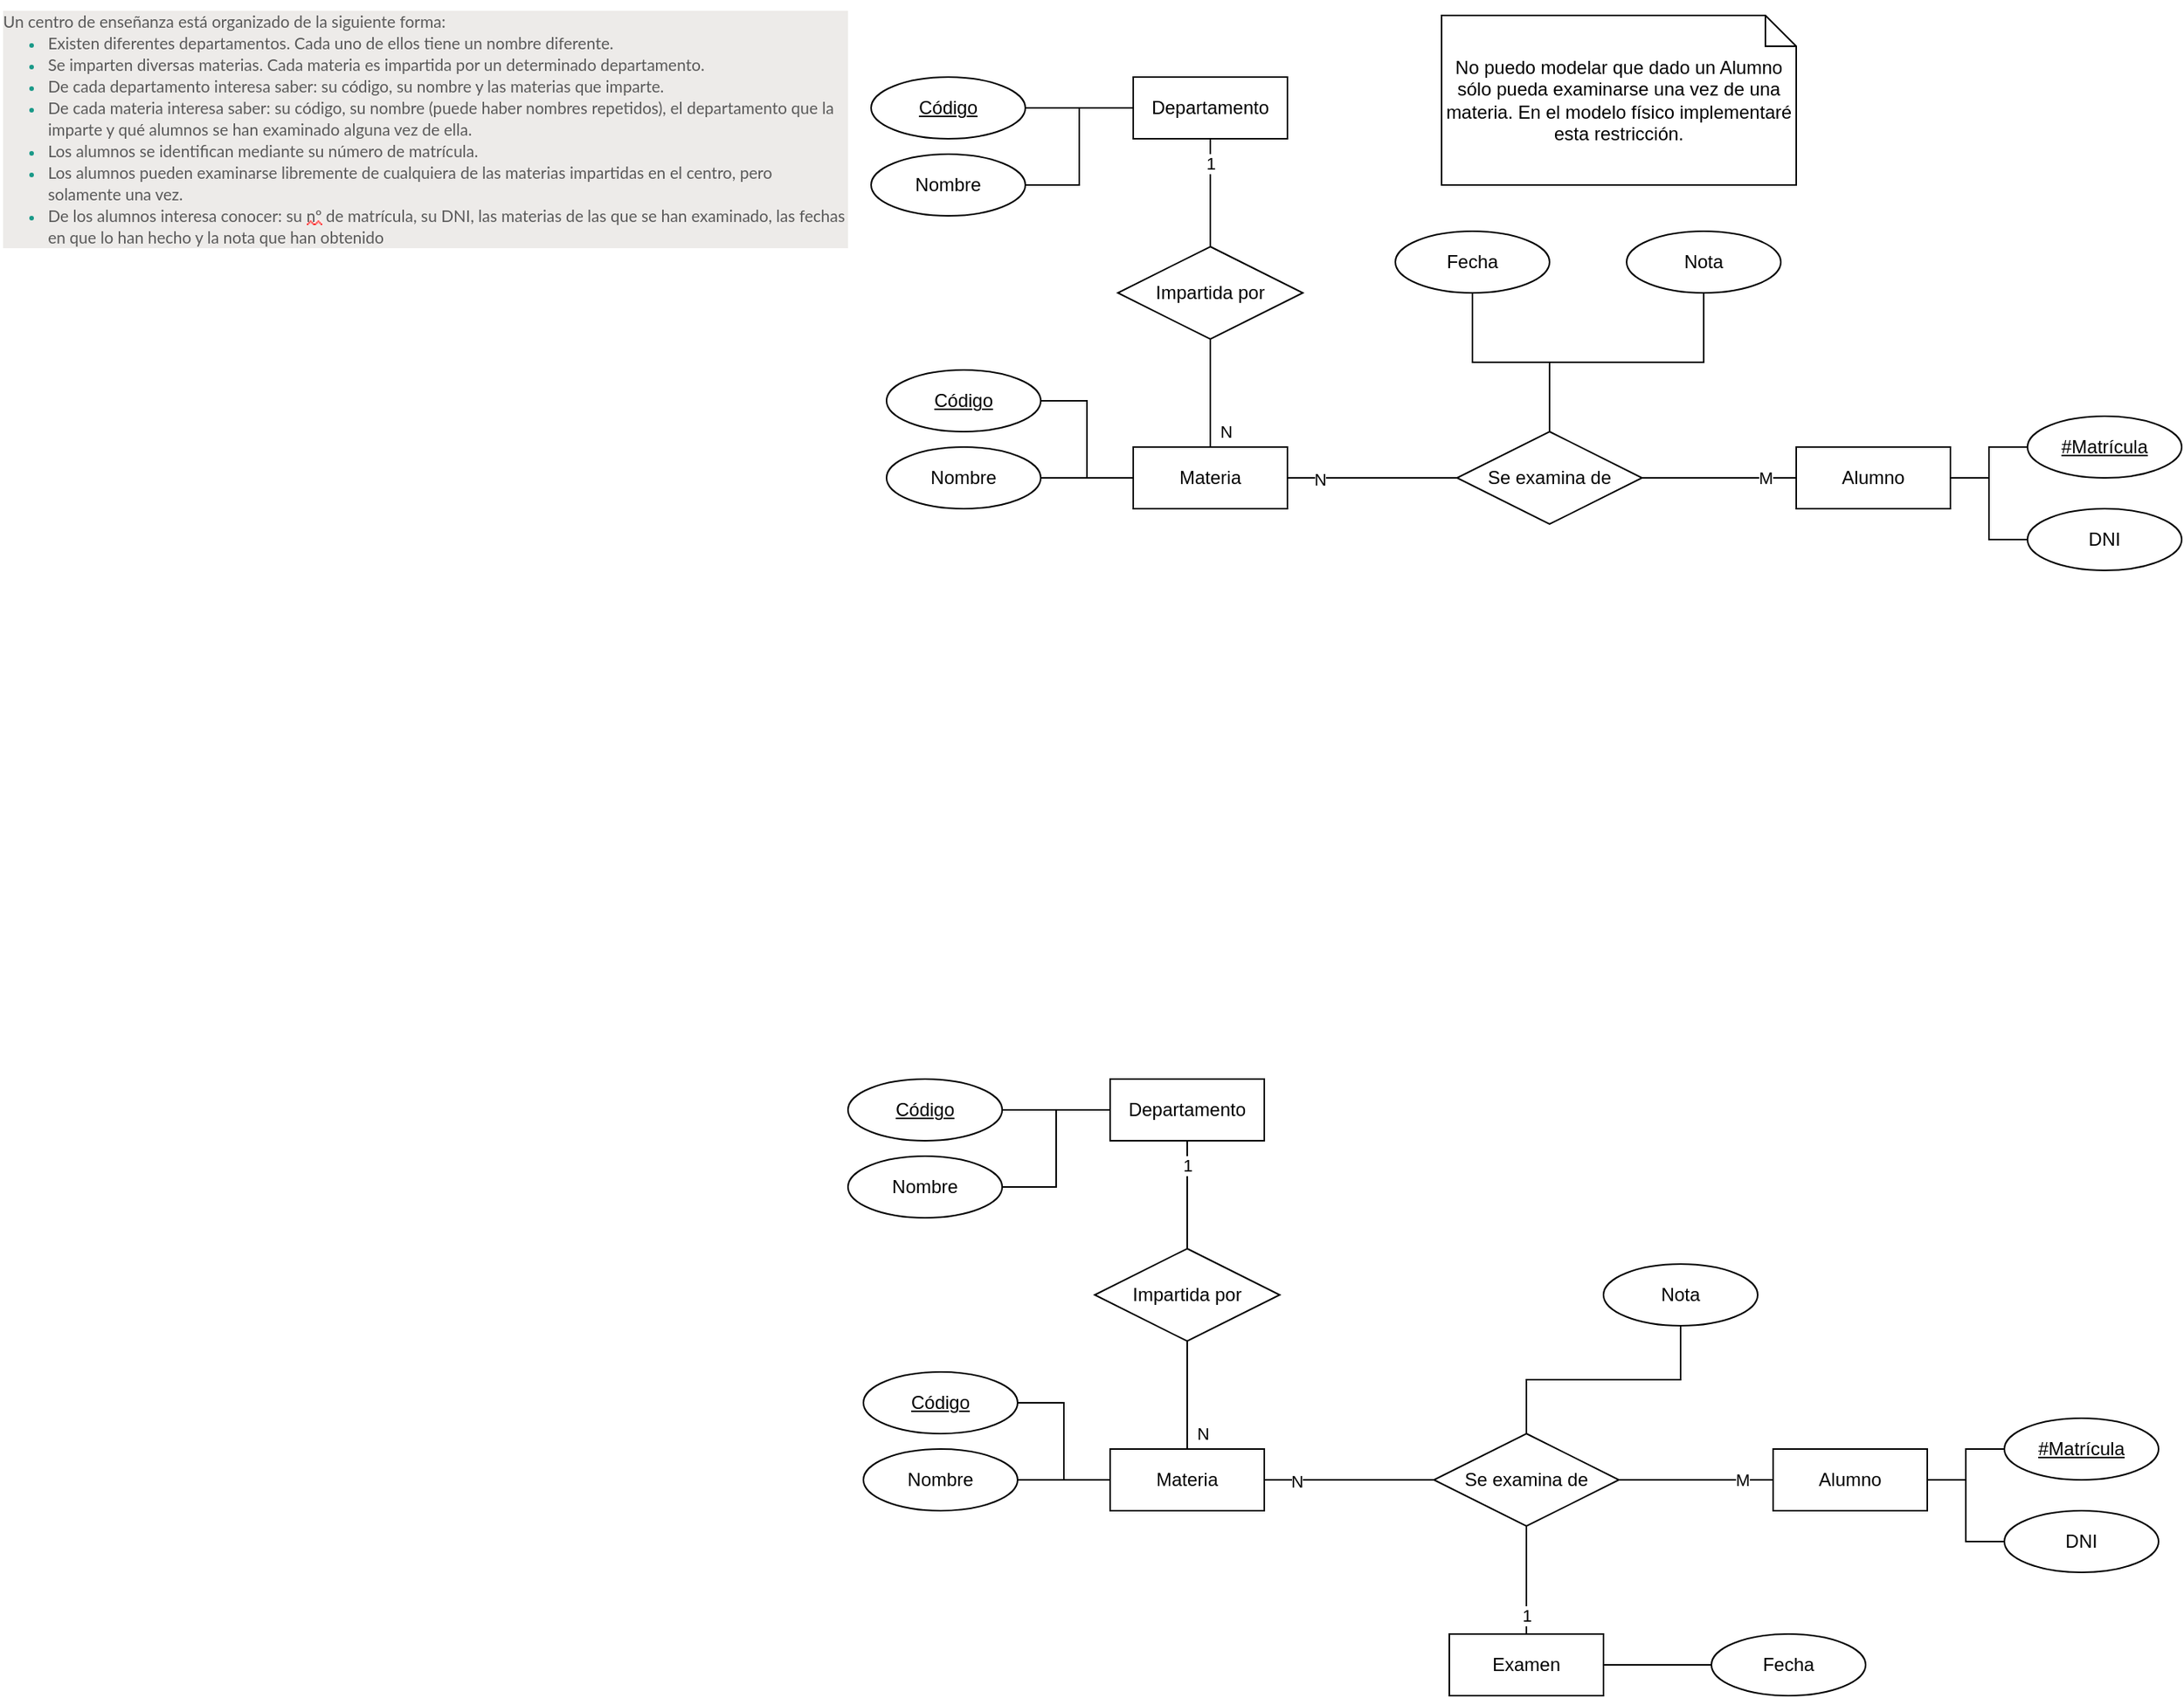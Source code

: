 <mxfile version="15.5.4" type="github" pages="2">
  <diagram id="R2lEEEUBdFMjLlhIrx00" name="Page-1">
    <mxGraphModel dx="666" dy="457" grid="1" gridSize="10" guides="1" tooltips="1" connect="1" arrows="1" fold="1" page="1" pageScale="1" pageWidth="1654" pageHeight="1169" math="0" shadow="0" extFonts="Permanent Marker^https://fonts.googleapis.com/css?family=Permanent+Marker">
      <root>
        <mxCell id="0" />
        <mxCell id="1" parent="0" />
        <mxCell id="DrNs6gQKJGRa-lBKC4WQ-2" value="&lt;meta charset=&quot;utf-8&quot;&gt;&lt;div class=&quot;OutlineElement Ltr  BCX0 SCXP128183439&quot; style=&quot;margin: 0px; padding: 0px; overflow: visible; cursor: text; clear: both; position: relative; direction: ltr; color: rgb(26, 153, 136); font-family: arial; font-size: 8.404px; font-style: normal; font-weight: 400; letter-spacing: normal; text-align: left; text-indent: 0px; text-transform: none; word-spacing: 0px; background-color: rgb(237, 235, 233);&quot;&gt;&lt;p class=&quot;Paragraph  BCX0 SCXP128183439&quot; lang=&quot;EN-US&quot; style=&quot;margin: 0px ; padding: 0px ; overflow-wrap: break-word ; font-weight: normal ; font-style: normal ; vertical-align: baseline ; background-color: transparent ; text-align: left ; text-indent: 0px&quot;&gt;&lt;span class=&quot;TextRun  BCX0 SCXP128183439&quot; lang=&quot;ES&quot; style=&quot;margin: 0px ; padding: 0px 0px 0.139px ; font-variant: normal ; color: rgb(89 , 89 , 89) ; font-weight: normal ; font-style: normal ; text-decoration: none ; font-size: 10.505px ; font-family: &amp;quot;lato&amp;quot; , &amp;quot;lato_embeddedfont&amp;quot; , &amp;quot;lato_msfontservice&amp;quot; , sans-serif ; letter-spacing: 0px ; line-height: 14px ; vertical-align: 0.139px&quot;&gt;&lt;span class=&quot;NormalTextRun  BCX0 SCXP128183439&quot; style=&quot;margin: 0px ; padding: 0px ; vertical-align: -0.139px ; line-height: 0px ; position: relative&quot;&gt;Un centro de enseñanza está organizado de la siguiente forma:&lt;/span&gt;&lt;/span&gt;&lt;span class=&quot;EOP  BCX0 SCXP128183439&quot; style=&quot;margin: 0px ; padding: 0px ; font-size: 10.505px ; line-height: 0px ; font-family: &amp;quot;lato&amp;quot; , &amp;quot;lato_embeddedfont&amp;quot; , &amp;quot;lato_msfontservice&amp;quot; , sans-serif&quot;&gt;​&lt;/span&gt;&lt;/p&gt;&lt;/div&gt;&lt;ul class=&quot;BulletListStyle1  BCX0 SCXP128183439&quot; style=&quot;margin: 0px; padding: 0px; overflow: visible; cursor: text; list-style-type: disc; font-family: verdana; color: rgb(26, 153, 136); font-size: 8.404px; font-style: normal; font-weight: 400; letter-spacing: normal; text-align: left; text-indent: 0px; text-transform: none; word-spacing: 0px; background-color: rgb(237, 235, 233);&quot;&gt;&lt;li class=&quot;OutlineElement Ltr  BCX0 SCXP128183439&quot; style=&quot;margin: 0px 0px 0px 29.091px ; padding: 0px ; overflow: visible ; cursor: text ; clear: both ; position: relative ; direction: ltr ; vertical-align: baseline ; font-family: &amp;quot;arial&amp;quot; ; font-size: 8.404px&quot;&gt;&lt;p class=&quot;Paragraph  BCX0 SCXP128183439&quot; lang=&quot;EN-US&quot; style=&quot;margin: 0px ; padding: 0px ; overflow-wrap: break-word ; font-weight: normal ; font-style: normal ; vertical-align: baseline ; background-color: transparent ; text-align: left ; text-indent: 0px&quot;&gt;&lt;span class=&quot;TextRun  BCX0 SCXP128183439&quot; lang=&quot;ES&quot; style=&quot;margin: 0px ; padding: 0px 0px 0.139px ; font-variant: normal ; color: rgb(89 , 89 , 89) ; font-weight: normal ; font-style: normal ; text-decoration: none ; font-size: 10.505px ; font-family: &amp;quot;lato&amp;quot; , &amp;quot;lato_embeddedfont&amp;quot; , &amp;quot;lato_msfontservice&amp;quot; , sans-serif ; letter-spacing: 0px ; line-height: 14px ; vertical-align: 0.139px&quot;&gt;&lt;span class=&quot;NormalTextRun  BCX0 SCXP128183439&quot; style=&quot;margin: 0px ; padding: 0px ; vertical-align: -0.139px ; line-height: 0px ; position: relative&quot;&gt;Existen diferentes departamentos. Cada uno de ellos tiene un nombre diferente.&lt;/span&gt;&lt;/span&gt;&lt;span class=&quot;EOP  BCX0 SCXP128183439&quot; style=&quot;margin: 0px ; padding: 0px ; font-size: 10.505px ; line-height: 0px ; font-family: &amp;quot;lato&amp;quot; , &amp;quot;lato_embeddedfont&amp;quot; , &amp;quot;lato_msfontservice&amp;quot; , sans-serif&quot;&gt;​&lt;/span&gt;&lt;/p&gt;&lt;/li&gt;&lt;li class=&quot;OutlineElement Ltr  BCX0 SCXP128183439&quot; style=&quot;margin: 0px 0px 0px 29.091px ; padding: 0px ; overflow: visible ; cursor: text ; clear: both ; position: relative ; direction: ltr ; vertical-align: baseline ; font-family: &amp;quot;arial&amp;quot; ; font-size: 8.404px&quot;&gt;&lt;p class=&quot;Paragraph  BCX0 SCXP128183439&quot; lang=&quot;EN-US&quot; style=&quot;margin: 0px ; padding: 0px ; overflow-wrap: break-word ; font-weight: normal ; font-style: normal ; vertical-align: baseline ; background-color: transparent ; text-align: left ; text-indent: 0px&quot;&gt;&lt;span class=&quot;TextRun  BCX0 SCXP128183439&quot; lang=&quot;ES&quot; style=&quot;margin: 0px ; padding: 0px 0px 0.139px ; font-variant: normal ; color: rgb(89 , 89 , 89) ; font-weight: normal ; font-style: normal ; text-decoration: none ; font-size: 10.505px ; font-family: &amp;quot;lato&amp;quot; , &amp;quot;lato_embeddedfont&amp;quot; , &amp;quot;lato_msfontservice&amp;quot; , sans-serif ; letter-spacing: 0px ; line-height: 14px ; vertical-align: 0.139px&quot;&gt;&lt;span class=&quot;NormalTextRun  BCX0 SCXP128183439&quot; style=&quot;margin: 0px ; padding: 0px ; vertical-align: -0.139px ; line-height: 0px ; position: relative&quot;&gt;Se imparten diversas materias. Cada materia es impartida por un determinado departamento.&lt;/span&gt;&lt;/span&gt;&lt;span class=&quot;EOP  BCX0 SCXP128183439&quot; style=&quot;margin: 0px ; padding: 0px ; font-size: 10.505px ; line-height: 0px ; font-family: &amp;quot;lato&amp;quot; , &amp;quot;lato_embeddedfont&amp;quot; , &amp;quot;lato_msfontservice&amp;quot; , sans-serif&quot;&gt;​&lt;/span&gt;&lt;/p&gt;&lt;/li&gt;&lt;li class=&quot;OutlineElement Ltr  BCX0 SCXP128183439&quot; style=&quot;margin: 0px 0px 0px 29.091px ; padding: 0px ; overflow: visible ; cursor: text ; clear: both ; position: relative ; direction: ltr ; vertical-align: baseline ; font-family: &amp;quot;arial&amp;quot; ; font-size: 8.404px&quot;&gt;&lt;p class=&quot;Paragraph  BCX0 SCXP128183439&quot; lang=&quot;EN-US&quot; style=&quot;margin: 0px ; padding: 0px ; overflow-wrap: break-word ; font-weight: normal ; font-style: normal ; vertical-align: baseline ; background-color: transparent ; text-align: left ; text-indent: 0px&quot;&gt;&lt;span class=&quot;TextRun  BCX0 SCXP128183439&quot; lang=&quot;ES&quot; style=&quot;margin: 0px ; padding: 0px 0px 0.139px ; font-variant: normal ; color: rgb(89 , 89 , 89) ; font-weight: normal ; font-style: normal ; text-decoration: none ; font-size: 10.505px ; font-family: &amp;quot;lato&amp;quot; , &amp;quot;lato_embeddedfont&amp;quot; , &amp;quot;lato_msfontservice&amp;quot; , sans-serif ; letter-spacing: 0px ; line-height: 14px ; vertical-align: 0.139px&quot;&gt;&lt;span class=&quot;NormalTextRun  BCX0 SCXP128183439&quot; style=&quot;margin: 0px ; padding: 0px ; vertical-align: -0.139px ; line-height: 0px ; position: relative&quot;&gt;De cada departamento interesa saber: su código, su nombre y las materias que imparte.&lt;/span&gt;&lt;/span&gt;&lt;span class=&quot;EOP  BCX0 SCXP128183439&quot; style=&quot;margin: 0px ; padding: 0px ; font-size: 10.505px ; line-height: 0px ; font-family: &amp;quot;lato&amp;quot; , &amp;quot;lato_embeddedfont&amp;quot; , &amp;quot;lato_msfontservice&amp;quot; , sans-serif&quot;&gt;​&lt;/span&gt;&lt;/p&gt;&lt;/li&gt;&lt;li class=&quot;OutlineElement Ltr  BCX0 SCXP128183439&quot; style=&quot;margin: 0px 0px 0px 29.091px ; padding: 0px ; overflow: visible ; cursor: text ; clear: both ; position: relative ; direction: ltr ; vertical-align: baseline ; font-family: &amp;quot;arial&amp;quot; ; font-size: 8.404px&quot;&gt;&lt;p class=&quot;Paragraph  BCX0 SCXP128183439&quot; lang=&quot;EN-US&quot; style=&quot;margin: 0px ; padding: 0px ; overflow-wrap: break-word ; font-weight: normal ; font-style: normal ; vertical-align: baseline ; background-color: transparent ; text-align: left ; text-indent: 0px&quot;&gt;&lt;span class=&quot;TextRun  BCX0 SCXP128183439&quot; lang=&quot;ES&quot; style=&quot;margin: 0px ; padding: 0px 0px 0.139px ; font-variant: normal ; color: rgb(89 , 89 , 89) ; font-weight: normal ; font-style: normal ; text-decoration: none ; font-size: 10.505px ; font-family: &amp;quot;lato&amp;quot; , &amp;quot;lato_embeddedfont&amp;quot; , &amp;quot;lato_msfontservice&amp;quot; , sans-serif ; letter-spacing: 0px ; line-height: 14px ; vertical-align: 0.139px&quot;&gt;&lt;span class=&quot;NormalTextRun  BCX0 SCXP128183439&quot; style=&quot;margin: 0px ; padding: 0px ; vertical-align: -0.139px ; line-height: 0px ; position: relative&quot;&gt;De cada materia interesa saber: su código, su nombre (puede haber nombres repetidos), el&lt;span&gt;&amp;nbsp;&lt;/span&gt;&lt;/span&gt;&lt;/span&gt;&lt;span class=&quot;TextRun  BCX0 SCXP128183439&quot; lang=&quot;ES&quot; style=&quot;margin: 0px ; padding: 0px 0px 0.139px ; font-variant: normal ; color: rgb(89 , 89 , 89) ; font-weight: normal ; font-style: normal ; text-decoration: none ; font-size: 10.505px ; font-family: &amp;quot;lato&amp;quot; , &amp;quot;lato_embeddedfont&amp;quot; , &amp;quot;lato_msfontservice&amp;quot; , sans-serif ; letter-spacing: 0px ; line-height: 14px ; vertical-align: 0.139px&quot;&gt;&lt;span class=&quot;NormalTextRun  BCX0 SCXP128183439&quot; style=&quot;margin: 0px ; padding: 0px ; vertical-align: -0.139px ; line-height: 0px ; position: relative&quot;&gt;departamento que la imparte y qué alumnos se han examinado alguna vez de ella.&lt;/span&gt;&lt;/span&gt;&lt;span class=&quot;EOP  BCX0 SCXP128183439&quot; style=&quot;margin: 0px ; padding: 0px ; font-size: 10.505px ; line-height: 0px ; font-family: &amp;quot;lato&amp;quot; , &amp;quot;lato_embeddedfont&amp;quot; , &amp;quot;lato_msfontservice&amp;quot; , sans-serif&quot;&gt;​&lt;/span&gt;&lt;/p&gt;&lt;/li&gt;&lt;li class=&quot;OutlineElement Ltr  BCX0 SCXP128183439&quot; style=&quot;margin: 0px 0px 0px 29.091px ; padding: 0px ; overflow: visible ; cursor: text ; clear: both ; position: relative ; direction: ltr ; vertical-align: baseline ; font-family: &amp;quot;arial&amp;quot; ; font-size: 8.404px&quot;&gt;&lt;p class=&quot;Paragraph  BCX0 SCXP128183439&quot; lang=&quot;EN-US&quot; style=&quot;margin: 0px ; padding: 0px ; overflow-wrap: break-word ; font-weight: normal ; font-style: normal ; vertical-align: baseline ; background-color: transparent ; text-align: left ; text-indent: 0px&quot;&gt;&lt;span class=&quot;TextRun  BCX0 SCXP128183439&quot; lang=&quot;ES&quot; style=&quot;margin: 0px ; padding: 0px 0px 0.139px ; font-variant: normal ; color: rgb(89 , 89 , 89) ; font-weight: normal ; font-style: normal ; text-decoration: none ; font-size: 10.505px ; font-family: &amp;quot;lato&amp;quot; , &amp;quot;lato_embeddedfont&amp;quot; , &amp;quot;lato_msfontservice&amp;quot; , sans-serif ; letter-spacing: 0px ; line-height: 14px ; vertical-align: 0.139px&quot;&gt;&lt;span class=&quot;NormalTextRun  BCX0 SCXP128183439&quot; style=&quot;margin: 0px ; padding: 0px ; vertical-align: -0.139px ; line-height: 0px ; position: relative&quot;&gt;Los alumnos se identifican mediante su número de matrícula.&lt;/span&gt;&lt;/span&gt;&lt;span class=&quot;EOP  BCX0 SCXP128183439&quot; style=&quot;margin: 0px ; padding: 0px ; font-size: 10.505px ; line-height: 0px ; font-family: &amp;quot;lato&amp;quot; , &amp;quot;lato_embeddedfont&amp;quot; , &amp;quot;lato_msfontservice&amp;quot; , sans-serif&quot;&gt;​&lt;/span&gt;&lt;/p&gt;&lt;/li&gt;&lt;li class=&quot;OutlineElement Ltr  BCX0 SCXP128183439&quot; style=&quot;margin: 0px 0px 0px 29.091px ; padding: 0px ; overflow: visible ; cursor: text ; clear: both ; position: relative ; direction: ltr ; vertical-align: baseline ; font-family: &amp;quot;arial&amp;quot; ; font-size: 8.404px&quot;&gt;&lt;p class=&quot;Paragraph  BCX0 SCXP128183439&quot; lang=&quot;EN-US&quot; style=&quot;margin: 0px ; padding: 0px ; overflow-wrap: break-word ; font-weight: normal ; font-style: normal ; vertical-align: baseline ; background-color: transparent ; text-align: left ; text-indent: 0px&quot;&gt;&lt;span class=&quot;TextRun  BCX0 SCXP128183439&quot; lang=&quot;ES&quot; style=&quot;margin: 0px ; padding: 0px 0px 0.139px ; font-variant: normal ; color: rgb(89 , 89 , 89) ; font-weight: normal ; font-style: normal ; text-decoration: none ; font-size: 10.505px ; font-family: &amp;quot;lato&amp;quot; , &amp;quot;lato_embeddedfont&amp;quot; , &amp;quot;lato_msfontservice&amp;quot; , sans-serif ; letter-spacing: 0px ; line-height: 14px ; vertical-align: 0.139px&quot;&gt;&lt;span class=&quot;NormalTextRun  BCX0 SCXP128183439&quot; style=&quot;margin: 0px ; padding: 0px ; vertical-align: -0.139px ; line-height: 0px ; position: relative&quot;&gt;Los alumnos pueden examinarse libremente de cualquiera de las materias impartidas en el&lt;span&gt;&amp;nbsp;&lt;/span&gt;&lt;/span&gt;&lt;/span&gt;&lt;span class=&quot;TextRun  BCX0 SCXP128183439&quot; lang=&quot;ES&quot; style=&quot;margin: 0px ; padding: 0px 0px 0.139px ; font-variant: normal ; color: rgb(89 , 89 , 89) ; font-weight: normal ; font-style: normal ; text-decoration: none ; font-size: 10.505px ; font-family: &amp;quot;lato&amp;quot; , &amp;quot;lato_embeddedfont&amp;quot; , &amp;quot;lato_msfontservice&amp;quot; , sans-serif ; letter-spacing: 0px ; line-height: 14px ; vertical-align: 0.139px&quot;&gt;&lt;span class=&quot;NormalTextRun  BCX0 SCXP128183439&quot; style=&quot;margin: 0px ; padding: 0px ; vertical-align: -0.139px ; line-height: 0px ; position: relative&quot;&gt;centro, pero solamente una vez.&lt;/span&gt;&lt;/span&gt;&lt;span class=&quot;EOP  BCX0 SCXP128183439&quot; style=&quot;margin: 0px ; padding: 0px ; font-size: 10.505px ; line-height: 0px ; font-family: &amp;quot;lato&amp;quot; , &amp;quot;lato_embeddedfont&amp;quot; , &amp;quot;lato_msfontservice&amp;quot; , sans-serif&quot;&gt;​&lt;/span&gt;&lt;/p&gt;&lt;/li&gt;&lt;li class=&quot;OutlineElement Ltr  BCX0 SCXP128183439&quot; style=&quot;margin: 0px 0px 0px 29.091px ; padding: 0px ; overflow: visible ; cursor: text ; clear: both ; position: relative ; direction: ltr ; vertical-align: baseline ; font-family: &amp;quot;arial&amp;quot; ; font-size: 8.404px&quot;&gt;&lt;p class=&quot;Paragraph  BCX0 SCXP128183439&quot; lang=&quot;EN-US&quot; style=&quot;margin: 0px ; padding: 0px ; overflow-wrap: break-word ; font-weight: normal ; font-style: normal ; vertical-align: baseline ; background-color: transparent ; text-align: left ; text-indent: 0px&quot;&gt;&lt;span class=&quot;TextRun  BCX0 SCXP128183439&quot; lang=&quot;ES&quot; style=&quot;margin: 0px ; padding: 0px 0px 0.139px ; font-variant: normal ; color: rgb(89 , 89 , 89) ; font-weight: normal ; font-style: normal ; text-decoration: none ; font-size: 10.505px ; font-family: &amp;quot;lato&amp;quot; , &amp;quot;lato_embeddedfont&amp;quot; , &amp;quot;lato_msfontservice&amp;quot; , sans-serif ; letter-spacing: 0px ; line-height: 14px ; vertical-align: 0.139px&quot;&gt;&lt;span class=&quot;NormalTextRun  BCX0 SCXP128183439&quot; style=&quot;margin: 0px ; padding: 0px ; vertical-align: -0.139px ; line-height: 0px ; position: relative&quot;&gt;De los alumnos interesa conocer: su&lt;span&gt;&amp;nbsp;&lt;/span&gt;&lt;/span&gt;&lt;span class=&quot;SpellingError  BCX0 SCXP128183439&quot; style=&quot;margin: 0px ; padding: 0px ; background-repeat: repeat-x ; background-position: left bottom ; background-image: url(&amp;quot;data:image/gif;base64,R0lGODlhBQAEAJECAP////8AAAAAAAAAACH5BAEAAAIALAAAAAAFAAQAAAIIlGAXCCHrTCgAOw==&amp;quot;) ; border-bottom: 1px solid transparent ; vertical-align: -0.139px ; line-height: 0px ; position: relative&quot;&gt;nº&lt;/span&gt;&lt;span class=&quot;NormalTextRun  BCX0 SCXP128183439&quot; style=&quot;margin: 0px ; padding: 0px ; vertical-align: -0.139px ; line-height: 0px ; position: relative&quot;&gt;&lt;span&gt;&amp;nbsp;&lt;/span&gt;de matrícula, su DNI, las materias de las que se han&lt;span&gt;&amp;nbsp;&lt;/span&gt;&lt;/span&gt;&lt;/span&gt;&lt;span class=&quot;TextRun  BCX0 SCXP128183439&quot; lang=&quot;ES&quot; style=&quot;margin: 0px ; padding: 0px 0px 0.139px ; font-variant: normal ; color: rgb(89 , 89 , 89) ; font-weight: normal ; font-style: normal ; text-decoration: none ; font-size: 10.505px ; font-family: &amp;quot;lato&amp;quot; , &amp;quot;lato_embeddedfont&amp;quot; , &amp;quot;lato_msfontservice&amp;quot; , sans-serif ; letter-spacing: 0px ; line-height: 14px ; vertical-align: 0.139px&quot;&gt;&lt;span class=&quot;NormalTextRun  BCX0 SCXP128183439&quot; style=&quot;margin: 0px ; padding: 0px ; vertical-align: -0.139px ; line-height: 0px ; position: relative&quot;&gt;examinado, las fechas en que lo han hecho y la nota que han obtenido&lt;/span&gt;&lt;/span&gt;&lt;span class=&quot;EOP  BCX0 SCXP128183439&quot; style=&quot;margin: 0px ; padding: 0px ; font-size: 10.505px ; line-height: 0px ; font-family: &amp;quot;lato&amp;quot; , &amp;quot;lato_embeddedfont&amp;quot; , &amp;quot;lato_msfontservice&amp;quot; , sans-serif&quot;&gt;​&lt;/span&gt;&lt;/p&gt;&lt;/li&gt;&lt;/ul&gt;" style="text;whiteSpace=wrap;html=1;" vertex="1" parent="1">
          <mxGeometry x="60" width="550" height="180" as="geometry" />
        </mxCell>
        <mxCell id="DrNs6gQKJGRa-lBKC4WQ-6" style="edgeStyle=orthogonalEdgeStyle;rounded=0;orthogonalLoop=1;jettySize=auto;html=1;entryX=1;entryY=0.5;entryDx=0;entryDy=0;endArrow=none;endFill=0;" edge="1" parent="1" source="DrNs6gQKJGRa-lBKC4WQ-4" target="DrNs6gQKJGRa-lBKC4WQ-12">
          <mxGeometry relative="1" as="geometry">
            <mxPoint x="725" y="70" as="targetPoint" />
          </mxGeometry>
        </mxCell>
        <mxCell id="DrNs6gQKJGRa-lBKC4WQ-14" style="edgeStyle=orthogonalEdgeStyle;rounded=0;orthogonalLoop=1;jettySize=auto;html=1;entryX=1;entryY=0.5;entryDx=0;entryDy=0;endArrow=none;endFill=0;" edge="1" parent="1" source="DrNs6gQKJGRa-lBKC4WQ-4" target="DrNs6gQKJGRa-lBKC4WQ-13">
          <mxGeometry relative="1" as="geometry" />
        </mxCell>
        <mxCell id="DrNs6gQKJGRa-lBKC4WQ-4" value="Departamento" style="whiteSpace=wrap;html=1;align=center;" vertex="1" parent="1">
          <mxGeometry x="795" y="50" width="100" height="40" as="geometry" />
        </mxCell>
        <mxCell id="DrNs6gQKJGRa-lBKC4WQ-18" style="edgeStyle=orthogonalEdgeStyle;rounded=0;orthogonalLoop=1;jettySize=auto;html=1;entryX=1;entryY=0.5;entryDx=0;entryDy=0;endArrow=none;endFill=0;" edge="1" parent="1" source="DrNs6gQKJGRa-lBKC4WQ-7" target="DrNs6gQKJGRa-lBKC4WQ-15">
          <mxGeometry relative="1" as="geometry" />
        </mxCell>
        <mxCell id="DrNs6gQKJGRa-lBKC4WQ-19" style="edgeStyle=orthogonalEdgeStyle;rounded=0;orthogonalLoop=1;jettySize=auto;html=1;entryX=1;entryY=0.5;entryDx=0;entryDy=0;endArrow=none;endFill=0;" edge="1" parent="1" source="DrNs6gQKJGRa-lBKC4WQ-7" target="DrNs6gQKJGRa-lBKC4WQ-16">
          <mxGeometry relative="1" as="geometry" />
        </mxCell>
        <mxCell id="DrNs6gQKJGRa-lBKC4WQ-7" value="Materia" style="whiteSpace=wrap;html=1;align=center;" vertex="1" parent="1">
          <mxGeometry x="795" y="290" width="100" height="40" as="geometry" />
        </mxCell>
        <mxCell id="DrNs6gQKJGRa-lBKC4WQ-9" style="edgeStyle=orthogonalEdgeStyle;rounded=0;orthogonalLoop=1;jettySize=auto;html=1;entryX=0.5;entryY=1;entryDx=0;entryDy=0;endArrow=none;endFill=0;" edge="1" parent="1" source="DrNs6gQKJGRa-lBKC4WQ-8" target="DrNs6gQKJGRa-lBKC4WQ-4">
          <mxGeometry relative="1" as="geometry" />
        </mxCell>
        <mxCell id="DrNs6gQKJGRa-lBKC4WQ-11" value="1" style="edgeLabel;html=1;align=center;verticalAlign=middle;resizable=0;points=[];" vertex="1" connectable="0" parent="DrNs6gQKJGRa-lBKC4WQ-9">
          <mxGeometry x="0.543" relative="1" as="geometry">
            <mxPoint as="offset" />
          </mxGeometry>
        </mxCell>
        <mxCell id="DrNs6gQKJGRa-lBKC4WQ-10" style="edgeStyle=orthogonalEdgeStyle;rounded=0;orthogonalLoop=1;jettySize=auto;html=1;entryX=0.5;entryY=0;entryDx=0;entryDy=0;endArrow=none;endFill=0;" edge="1" parent="1" source="DrNs6gQKJGRa-lBKC4WQ-8" target="DrNs6gQKJGRa-lBKC4WQ-7">
          <mxGeometry relative="1" as="geometry" />
        </mxCell>
        <mxCell id="DrNs6gQKJGRa-lBKC4WQ-17" value="N" style="edgeLabel;html=1;align=center;verticalAlign=middle;resizable=0;points=[];" vertex="1" connectable="0" parent="DrNs6gQKJGRa-lBKC4WQ-10">
          <mxGeometry x="0.486" y="2" relative="1" as="geometry">
            <mxPoint x="8" y="8" as="offset" />
          </mxGeometry>
        </mxCell>
        <mxCell id="DrNs6gQKJGRa-lBKC4WQ-8" value="Impartida por" style="shape=rhombus;perimeter=rhombusPerimeter;whiteSpace=wrap;html=1;align=center;" vertex="1" parent="1">
          <mxGeometry x="785" y="160" width="120" height="60" as="geometry" />
        </mxCell>
        <mxCell id="DrNs6gQKJGRa-lBKC4WQ-12" value="Código" style="ellipse;whiteSpace=wrap;html=1;align=center;fontStyle=4;" vertex="1" parent="1">
          <mxGeometry x="625" y="50" width="100" height="40" as="geometry" />
        </mxCell>
        <mxCell id="DrNs6gQKJGRa-lBKC4WQ-13" value="Nombre" style="ellipse;whiteSpace=wrap;html=1;align=center;" vertex="1" parent="1">
          <mxGeometry x="625" y="100" width="100" height="40" as="geometry" />
        </mxCell>
        <mxCell id="DrNs6gQKJGRa-lBKC4WQ-15" value="Código" style="ellipse;whiteSpace=wrap;html=1;align=center;fontStyle=4;" vertex="1" parent="1">
          <mxGeometry x="635" y="240" width="100" height="40" as="geometry" />
        </mxCell>
        <mxCell id="DrNs6gQKJGRa-lBKC4WQ-16" value="Nombre" style="ellipse;whiteSpace=wrap;html=1;align=center;" vertex="1" parent="1">
          <mxGeometry x="635" y="290" width="100" height="40" as="geometry" />
        </mxCell>
        <mxCell id="DrNs6gQKJGRa-lBKC4WQ-27" style="edgeStyle=orthogonalEdgeStyle;rounded=0;orthogonalLoop=1;jettySize=auto;html=1;entryX=0;entryY=0.5;entryDx=0;entryDy=0;endArrow=none;endFill=0;" edge="1" parent="1" source="DrNs6gQKJGRa-lBKC4WQ-21" target="DrNs6gQKJGRa-lBKC4WQ-25">
          <mxGeometry relative="1" as="geometry" />
        </mxCell>
        <mxCell id="DrNs6gQKJGRa-lBKC4WQ-28" style="edgeStyle=orthogonalEdgeStyle;rounded=0;orthogonalLoop=1;jettySize=auto;html=1;entryX=0;entryY=0.5;entryDx=0;entryDy=0;endArrow=none;endFill=0;" edge="1" parent="1" source="DrNs6gQKJGRa-lBKC4WQ-21" target="DrNs6gQKJGRa-lBKC4WQ-26">
          <mxGeometry relative="1" as="geometry" />
        </mxCell>
        <mxCell id="DrNs6gQKJGRa-lBKC4WQ-21" value="Alumno" style="whiteSpace=wrap;html=1;align=center;" vertex="1" parent="1">
          <mxGeometry x="1225" y="290" width="100" height="40" as="geometry" />
        </mxCell>
        <mxCell id="DrNs6gQKJGRa-lBKC4WQ-23" style="edgeStyle=orthogonalEdgeStyle;rounded=0;orthogonalLoop=1;jettySize=auto;html=1;entryX=0;entryY=0.5;entryDx=0;entryDy=0;endArrow=none;endFill=0;" edge="1" parent="1" source="DrNs6gQKJGRa-lBKC4WQ-22" target="DrNs6gQKJGRa-lBKC4WQ-21">
          <mxGeometry relative="1" as="geometry" />
        </mxCell>
        <mxCell id="DrNs6gQKJGRa-lBKC4WQ-30" value="M" style="edgeLabel;html=1;align=center;verticalAlign=middle;resizable=0;points=[];" vertex="1" connectable="0" parent="DrNs6gQKJGRa-lBKC4WQ-23">
          <mxGeometry x="0.833" relative="1" as="geometry">
            <mxPoint x="-12" as="offset" />
          </mxGeometry>
        </mxCell>
        <mxCell id="DrNs6gQKJGRa-lBKC4WQ-24" style="edgeStyle=orthogonalEdgeStyle;rounded=0;orthogonalLoop=1;jettySize=auto;html=1;entryX=1;entryY=0.5;entryDx=0;entryDy=0;endArrow=none;endFill=0;" edge="1" parent="1" source="DrNs6gQKJGRa-lBKC4WQ-22" target="DrNs6gQKJGRa-lBKC4WQ-7">
          <mxGeometry relative="1" as="geometry" />
        </mxCell>
        <mxCell id="DrNs6gQKJGRa-lBKC4WQ-29" value="N" style="edgeLabel;html=1;align=center;verticalAlign=middle;resizable=0;points=[];" vertex="1" connectable="0" parent="DrNs6gQKJGRa-lBKC4WQ-24">
          <mxGeometry x="0.618" y="1" relative="1" as="geometry">
            <mxPoint as="offset" />
          </mxGeometry>
        </mxCell>
        <mxCell id="DrNs6gQKJGRa-lBKC4WQ-22" value="Se examina de" style="shape=rhombus;perimeter=rhombusPerimeter;whiteSpace=wrap;html=1;align=center;" vertex="1" parent="1">
          <mxGeometry x="1005" y="280" width="120" height="60" as="geometry" />
        </mxCell>
        <mxCell id="DrNs6gQKJGRa-lBKC4WQ-25" value="#Matrícula" style="ellipse;whiteSpace=wrap;html=1;align=center;fontStyle=4;" vertex="1" parent="1">
          <mxGeometry x="1375" y="270" width="100" height="40" as="geometry" />
        </mxCell>
        <mxCell id="DrNs6gQKJGRa-lBKC4WQ-26" value="DNI" style="ellipse;whiteSpace=wrap;html=1;align=center;" vertex="1" parent="1">
          <mxGeometry x="1375" y="330" width="100" height="40" as="geometry" />
        </mxCell>
        <mxCell id="DrNs6gQKJGRa-lBKC4WQ-34" style="edgeStyle=orthogonalEdgeStyle;rounded=0;orthogonalLoop=1;jettySize=auto;html=1;entryX=0.5;entryY=0;entryDx=0;entryDy=0;endArrow=none;endFill=0;exitX=0.5;exitY=1;exitDx=0;exitDy=0;" edge="1" parent="1" source="DrNs6gQKJGRa-lBKC4WQ-31" target="DrNs6gQKJGRa-lBKC4WQ-22">
          <mxGeometry relative="1" as="geometry" />
        </mxCell>
        <mxCell id="DrNs6gQKJGRa-lBKC4WQ-31" value="Fecha" style="ellipse;whiteSpace=wrap;html=1;align=center;" vertex="1" parent="1">
          <mxGeometry x="965" y="150" width="100" height="40" as="geometry" />
        </mxCell>
        <mxCell id="DrNs6gQKJGRa-lBKC4WQ-35" style="edgeStyle=orthogonalEdgeStyle;rounded=0;orthogonalLoop=1;jettySize=auto;html=1;entryX=0.5;entryY=0;entryDx=0;entryDy=0;endArrow=none;endFill=0;" edge="1" parent="1" source="DrNs6gQKJGRa-lBKC4WQ-32" target="DrNs6gQKJGRa-lBKC4WQ-22">
          <mxGeometry relative="1" as="geometry" />
        </mxCell>
        <mxCell id="DrNs6gQKJGRa-lBKC4WQ-32" value="Nota" style="ellipse;whiteSpace=wrap;html=1;align=center;" vertex="1" parent="1">
          <mxGeometry x="1115" y="150" width="100" height="40" as="geometry" />
        </mxCell>
        <mxCell id="DrNs6gQKJGRa-lBKC4WQ-36" value="No puedo modelar que dado un Alumno sólo pueda examinarse una vez de una materia. En el modelo físico implementaré esta restricción." style="shape=note;size=20;whiteSpace=wrap;html=1;" vertex="1" parent="1">
          <mxGeometry x="995" y="10" width="230" height="110" as="geometry" />
        </mxCell>
        <mxCell id="DrNs6gQKJGRa-lBKC4WQ-73" style="edgeStyle=orthogonalEdgeStyle;rounded=0;orthogonalLoop=1;jettySize=auto;html=1;entryX=1;entryY=0.5;entryDx=0;entryDy=0;endArrow=none;endFill=0;" edge="1" parent="1" source="DrNs6gQKJGRa-lBKC4WQ-75" target="DrNs6gQKJGRa-lBKC4WQ-84">
          <mxGeometry relative="1" as="geometry">
            <mxPoint x="710" y="720" as="targetPoint" />
          </mxGeometry>
        </mxCell>
        <mxCell id="DrNs6gQKJGRa-lBKC4WQ-74" style="edgeStyle=orthogonalEdgeStyle;rounded=0;orthogonalLoop=1;jettySize=auto;html=1;entryX=1;entryY=0.5;entryDx=0;entryDy=0;endArrow=none;endFill=0;" edge="1" parent="1" source="DrNs6gQKJGRa-lBKC4WQ-75" target="DrNs6gQKJGRa-lBKC4WQ-85">
          <mxGeometry relative="1" as="geometry" />
        </mxCell>
        <mxCell id="DrNs6gQKJGRa-lBKC4WQ-75" value="Departamento" style="whiteSpace=wrap;html=1;align=center;" vertex="1" parent="1">
          <mxGeometry x="780" y="700" width="100" height="40" as="geometry" />
        </mxCell>
        <mxCell id="DrNs6gQKJGRa-lBKC4WQ-76" style="edgeStyle=orthogonalEdgeStyle;rounded=0;orthogonalLoop=1;jettySize=auto;html=1;entryX=1;entryY=0.5;entryDx=0;entryDy=0;endArrow=none;endFill=0;" edge="1" parent="1" source="DrNs6gQKJGRa-lBKC4WQ-78" target="DrNs6gQKJGRa-lBKC4WQ-86">
          <mxGeometry relative="1" as="geometry" />
        </mxCell>
        <mxCell id="DrNs6gQKJGRa-lBKC4WQ-77" style="edgeStyle=orthogonalEdgeStyle;rounded=0;orthogonalLoop=1;jettySize=auto;html=1;entryX=1;entryY=0.5;entryDx=0;entryDy=0;endArrow=none;endFill=0;" edge="1" parent="1" source="DrNs6gQKJGRa-lBKC4WQ-78" target="DrNs6gQKJGRa-lBKC4WQ-87">
          <mxGeometry relative="1" as="geometry" />
        </mxCell>
        <mxCell id="DrNs6gQKJGRa-lBKC4WQ-78" value="Materia" style="whiteSpace=wrap;html=1;align=center;" vertex="1" parent="1">
          <mxGeometry x="780" y="940" width="100" height="40" as="geometry" />
        </mxCell>
        <mxCell id="DrNs6gQKJGRa-lBKC4WQ-79" style="edgeStyle=orthogonalEdgeStyle;rounded=0;orthogonalLoop=1;jettySize=auto;html=1;entryX=0.5;entryY=1;entryDx=0;entryDy=0;endArrow=none;endFill=0;" edge="1" parent="1" source="DrNs6gQKJGRa-lBKC4WQ-83" target="DrNs6gQKJGRa-lBKC4WQ-75">
          <mxGeometry relative="1" as="geometry" />
        </mxCell>
        <mxCell id="DrNs6gQKJGRa-lBKC4WQ-80" value="1" style="edgeLabel;html=1;align=center;verticalAlign=middle;resizable=0;points=[];" vertex="1" connectable="0" parent="DrNs6gQKJGRa-lBKC4WQ-79">
          <mxGeometry x="0.543" relative="1" as="geometry">
            <mxPoint as="offset" />
          </mxGeometry>
        </mxCell>
        <mxCell id="DrNs6gQKJGRa-lBKC4WQ-81" style="edgeStyle=orthogonalEdgeStyle;rounded=0;orthogonalLoop=1;jettySize=auto;html=1;entryX=0.5;entryY=0;entryDx=0;entryDy=0;endArrow=none;endFill=0;" edge="1" parent="1" source="DrNs6gQKJGRa-lBKC4WQ-83" target="DrNs6gQKJGRa-lBKC4WQ-78">
          <mxGeometry relative="1" as="geometry" />
        </mxCell>
        <mxCell id="DrNs6gQKJGRa-lBKC4WQ-82" value="N" style="edgeLabel;html=1;align=center;verticalAlign=middle;resizable=0;points=[];" vertex="1" connectable="0" parent="DrNs6gQKJGRa-lBKC4WQ-81">
          <mxGeometry x="0.486" y="2" relative="1" as="geometry">
            <mxPoint x="8" y="8" as="offset" />
          </mxGeometry>
        </mxCell>
        <mxCell id="DrNs6gQKJGRa-lBKC4WQ-83" value="Impartida por" style="shape=rhombus;perimeter=rhombusPerimeter;whiteSpace=wrap;html=1;align=center;" vertex="1" parent="1">
          <mxGeometry x="770" y="810" width="120" height="60" as="geometry" />
        </mxCell>
        <mxCell id="DrNs6gQKJGRa-lBKC4WQ-84" value="Código" style="ellipse;whiteSpace=wrap;html=1;align=center;fontStyle=4;" vertex="1" parent="1">
          <mxGeometry x="610" y="700" width="100" height="40" as="geometry" />
        </mxCell>
        <mxCell id="DrNs6gQKJGRa-lBKC4WQ-85" value="Nombre" style="ellipse;whiteSpace=wrap;html=1;align=center;" vertex="1" parent="1">
          <mxGeometry x="610" y="750" width="100" height="40" as="geometry" />
        </mxCell>
        <mxCell id="DrNs6gQKJGRa-lBKC4WQ-86" value="Código" style="ellipse;whiteSpace=wrap;html=1;align=center;fontStyle=4;" vertex="1" parent="1">
          <mxGeometry x="620" y="890" width="100" height="40" as="geometry" />
        </mxCell>
        <mxCell id="DrNs6gQKJGRa-lBKC4WQ-87" value="Nombre" style="ellipse;whiteSpace=wrap;html=1;align=center;" vertex="1" parent="1">
          <mxGeometry x="620" y="940" width="100" height="40" as="geometry" />
        </mxCell>
        <mxCell id="DrNs6gQKJGRa-lBKC4WQ-88" style="edgeStyle=orthogonalEdgeStyle;rounded=0;orthogonalLoop=1;jettySize=auto;html=1;entryX=0;entryY=0.5;entryDx=0;entryDy=0;endArrow=none;endFill=0;" edge="1" parent="1" source="DrNs6gQKJGRa-lBKC4WQ-90" target="DrNs6gQKJGRa-lBKC4WQ-96">
          <mxGeometry relative="1" as="geometry" />
        </mxCell>
        <mxCell id="DrNs6gQKJGRa-lBKC4WQ-89" style="edgeStyle=orthogonalEdgeStyle;rounded=0;orthogonalLoop=1;jettySize=auto;html=1;entryX=0;entryY=0.5;entryDx=0;entryDy=0;endArrow=none;endFill=0;" edge="1" parent="1" source="DrNs6gQKJGRa-lBKC4WQ-90" target="DrNs6gQKJGRa-lBKC4WQ-97">
          <mxGeometry relative="1" as="geometry" />
        </mxCell>
        <mxCell id="DrNs6gQKJGRa-lBKC4WQ-90" value="Alumno" style="whiteSpace=wrap;html=1;align=center;" vertex="1" parent="1">
          <mxGeometry x="1210" y="940" width="100" height="40" as="geometry" />
        </mxCell>
        <mxCell id="DrNs6gQKJGRa-lBKC4WQ-91" style="edgeStyle=orthogonalEdgeStyle;rounded=0;orthogonalLoop=1;jettySize=auto;html=1;entryX=0;entryY=0.5;entryDx=0;entryDy=0;endArrow=none;endFill=0;" edge="1" parent="1" source="DrNs6gQKJGRa-lBKC4WQ-95" target="DrNs6gQKJGRa-lBKC4WQ-90">
          <mxGeometry relative="1" as="geometry" />
        </mxCell>
        <mxCell id="DrNs6gQKJGRa-lBKC4WQ-92" value="M" style="edgeLabel;html=1;align=center;verticalAlign=middle;resizable=0;points=[];" vertex="1" connectable="0" parent="DrNs6gQKJGRa-lBKC4WQ-91">
          <mxGeometry x="0.833" relative="1" as="geometry">
            <mxPoint x="-12" as="offset" />
          </mxGeometry>
        </mxCell>
        <mxCell id="DrNs6gQKJGRa-lBKC4WQ-93" style="edgeStyle=orthogonalEdgeStyle;rounded=0;orthogonalLoop=1;jettySize=auto;html=1;entryX=1;entryY=0.5;entryDx=0;entryDy=0;endArrow=none;endFill=0;" edge="1" parent="1" source="DrNs6gQKJGRa-lBKC4WQ-95" target="DrNs6gQKJGRa-lBKC4WQ-78">
          <mxGeometry relative="1" as="geometry" />
        </mxCell>
        <mxCell id="DrNs6gQKJGRa-lBKC4WQ-94" value="N" style="edgeLabel;html=1;align=center;verticalAlign=middle;resizable=0;points=[];" vertex="1" connectable="0" parent="DrNs6gQKJGRa-lBKC4WQ-93">
          <mxGeometry x="0.618" y="1" relative="1" as="geometry">
            <mxPoint as="offset" />
          </mxGeometry>
        </mxCell>
        <mxCell id="DrNs6gQKJGRa-lBKC4WQ-95" value="Se examina de" style="shape=rhombus;perimeter=rhombusPerimeter;whiteSpace=wrap;html=1;align=center;" vertex="1" parent="1">
          <mxGeometry x="990" y="930" width="120" height="60" as="geometry" />
        </mxCell>
        <mxCell id="DrNs6gQKJGRa-lBKC4WQ-96" value="#Matrícula" style="ellipse;whiteSpace=wrap;html=1;align=center;fontStyle=4;" vertex="1" parent="1">
          <mxGeometry x="1360" y="920" width="100" height="40" as="geometry" />
        </mxCell>
        <mxCell id="DrNs6gQKJGRa-lBKC4WQ-97" value="DNI" style="ellipse;whiteSpace=wrap;html=1;align=center;" vertex="1" parent="1">
          <mxGeometry x="1360" y="980" width="100" height="40" as="geometry" />
        </mxCell>
        <mxCell id="DrNs6gQKJGRa-lBKC4WQ-98" style="edgeStyle=orthogonalEdgeStyle;rounded=0;orthogonalLoop=1;jettySize=auto;html=1;entryX=1;entryY=0.5;entryDx=0;entryDy=0;endArrow=none;endFill=0;exitX=0;exitY=0.5;exitDx=0;exitDy=0;" edge="1" parent="1" source="DrNs6gQKJGRa-lBKC4WQ-99" target="DrNs6gQKJGRa-lBKC4WQ-104">
          <mxGeometry relative="1" as="geometry" />
        </mxCell>
        <mxCell id="DrNs6gQKJGRa-lBKC4WQ-99" value="Fecha" style="ellipse;whiteSpace=wrap;html=1;align=center;" vertex="1" parent="1">
          <mxGeometry x="1170" y="1060" width="100" height="40" as="geometry" />
        </mxCell>
        <mxCell id="DrNs6gQKJGRa-lBKC4WQ-100" style="edgeStyle=orthogonalEdgeStyle;rounded=0;orthogonalLoop=1;jettySize=auto;html=1;entryX=0.5;entryY=0;entryDx=0;entryDy=0;endArrow=none;endFill=0;" edge="1" parent="1" source="DrNs6gQKJGRa-lBKC4WQ-101" target="DrNs6gQKJGRa-lBKC4WQ-95">
          <mxGeometry relative="1" as="geometry" />
        </mxCell>
        <mxCell id="DrNs6gQKJGRa-lBKC4WQ-101" value="Nota" style="ellipse;whiteSpace=wrap;html=1;align=center;" vertex="1" parent="1">
          <mxGeometry x="1100" y="820" width="100" height="40" as="geometry" />
        </mxCell>
        <mxCell id="DrNs6gQKJGRa-lBKC4WQ-103" style="edgeStyle=orthogonalEdgeStyle;rounded=0;orthogonalLoop=1;jettySize=auto;html=1;entryX=0.5;entryY=1;entryDx=0;entryDy=0;endArrow=none;endFill=0;" edge="1" parent="1" source="DrNs6gQKJGRa-lBKC4WQ-104" target="DrNs6gQKJGRa-lBKC4WQ-95">
          <mxGeometry relative="1" as="geometry" />
        </mxCell>
        <mxCell id="DrNs6gQKJGRa-lBKC4WQ-105" value="1" style="edgeLabel;html=1;align=center;verticalAlign=middle;resizable=0;points=[];" vertex="1" connectable="0" parent="DrNs6gQKJGRa-lBKC4WQ-103">
          <mxGeometry x="-0.663" relative="1" as="geometry">
            <mxPoint as="offset" />
          </mxGeometry>
        </mxCell>
        <mxCell id="DrNs6gQKJGRa-lBKC4WQ-104" value="Examen" style="whiteSpace=wrap;html=1;align=center;" vertex="1" parent="1">
          <mxGeometry x="1000" y="1060" width="100" height="40" as="geometry" />
        </mxCell>
      </root>
    </mxGraphModel>
  </diagram>
  <diagram name="Copy of Page-1" id="1Sj1qMMjYUjUzIJMMbC3">
    <mxGraphModel dx="1066" dy="538" grid="1" gridSize="10" guides="1" tooltips="1" connect="1" arrows="1" fold="1" page="1" pageScale="1" pageWidth="1654" pageHeight="1169" math="0" shadow="0" extFonts="Permanent Marker^https://fonts.googleapis.com/css?family=Permanent+Marker">
      <root>
        <mxCell id="2YRkMeel7js5OWUPUbDA-0" />
        <mxCell id="2YRkMeel7js5OWUPUbDA-1" parent="2YRkMeel7js5OWUPUbDA-0" />
        <mxCell id="2YRkMeel7js5OWUPUbDA-2" value="&lt;meta charset=&quot;utf-8&quot;&gt;&lt;div class=&quot;OutlineElement Ltr  BCX0 SCXP128183439&quot; style=&quot;margin: 0px; padding: 0px; overflow: visible; cursor: text; clear: both; position: relative; direction: ltr; color: rgb(26, 153, 136); font-family: arial; font-size: 8.404px; font-style: normal; font-weight: 400; letter-spacing: normal; text-align: left; text-indent: 0px; text-transform: none; word-spacing: 0px; background-color: rgb(237, 235, 233);&quot;&gt;&lt;p class=&quot;Paragraph  BCX0 SCXP128183439&quot; lang=&quot;EN-US&quot; style=&quot;margin: 0px ; padding: 0px ; overflow-wrap: break-word ; font-weight: normal ; font-style: normal ; vertical-align: baseline ; background-color: transparent ; text-align: left ; text-indent: 0px&quot;&gt;&lt;span class=&quot;TextRun  BCX0 SCXP128183439&quot; lang=&quot;ES&quot; style=&quot;margin: 0px ; padding: 0px 0px 0.139px ; font-variant: normal ; color: rgb(89 , 89 , 89) ; font-weight: normal ; font-style: normal ; text-decoration: none ; font-size: 10.505px ; font-family: &amp;quot;lato&amp;quot; , &amp;quot;lato_embeddedfont&amp;quot; , &amp;quot;lato_msfontservice&amp;quot; , sans-serif ; letter-spacing: 0px ; line-height: 14px ; vertical-align: 0.139px&quot;&gt;&lt;span class=&quot;NormalTextRun  BCX0 SCXP128183439&quot; style=&quot;margin: 0px ; padding: 0px ; vertical-align: -0.139px ; line-height: 0px ; position: relative&quot;&gt;Un centro de enseñanza está organizado de la siguiente forma:&lt;/span&gt;&lt;/span&gt;&lt;span class=&quot;EOP  BCX0 SCXP128183439&quot; style=&quot;margin: 0px ; padding: 0px ; font-size: 10.505px ; line-height: 0px ; font-family: &amp;quot;lato&amp;quot; , &amp;quot;lato_embeddedfont&amp;quot; , &amp;quot;lato_msfontservice&amp;quot; , sans-serif&quot;&gt;​&lt;/span&gt;&lt;/p&gt;&lt;/div&gt;&lt;ul class=&quot;BulletListStyle1  BCX0 SCXP128183439&quot; style=&quot;margin: 0px; padding: 0px; overflow: visible; cursor: text; list-style-type: disc; font-family: verdana; color: rgb(26, 153, 136); font-size: 8.404px; font-style: normal; font-weight: 400; letter-spacing: normal; text-align: left; text-indent: 0px; text-transform: none; word-spacing: 0px; background-color: rgb(237, 235, 233);&quot;&gt;&lt;li class=&quot;OutlineElement Ltr  BCX0 SCXP128183439&quot; style=&quot;margin: 0px 0px 0px 29.091px ; padding: 0px ; overflow: visible ; cursor: text ; clear: both ; position: relative ; direction: ltr ; vertical-align: baseline ; font-family: &amp;quot;arial&amp;quot; ; font-size: 8.404px&quot;&gt;&lt;p class=&quot;Paragraph  BCX0 SCXP128183439&quot; lang=&quot;EN-US&quot; style=&quot;margin: 0px ; padding: 0px ; overflow-wrap: break-word ; font-weight: normal ; font-style: normal ; vertical-align: baseline ; background-color: transparent ; text-align: left ; text-indent: 0px&quot;&gt;&lt;span class=&quot;TextRun  BCX0 SCXP128183439&quot; lang=&quot;ES&quot; style=&quot;margin: 0px ; padding: 0px 0px 0.139px ; font-variant: normal ; color: rgb(89 , 89 , 89) ; font-weight: normal ; font-style: normal ; text-decoration: none ; font-size: 10.505px ; font-family: &amp;quot;lato&amp;quot; , &amp;quot;lato_embeddedfont&amp;quot; , &amp;quot;lato_msfontservice&amp;quot; , sans-serif ; letter-spacing: 0px ; line-height: 14px ; vertical-align: 0.139px&quot;&gt;&lt;span class=&quot;NormalTextRun  BCX0 SCXP128183439&quot; style=&quot;margin: 0px ; padding: 0px ; vertical-align: -0.139px ; line-height: 0px ; position: relative&quot;&gt;Existen diferentes departamentos. Cada uno de ellos tiene un nombre diferente.&lt;/span&gt;&lt;/span&gt;&lt;span class=&quot;EOP  BCX0 SCXP128183439&quot; style=&quot;margin: 0px ; padding: 0px ; font-size: 10.505px ; line-height: 0px ; font-family: &amp;quot;lato&amp;quot; , &amp;quot;lato_embeddedfont&amp;quot; , &amp;quot;lato_msfontservice&amp;quot; , sans-serif&quot;&gt;​&lt;/span&gt;&lt;/p&gt;&lt;/li&gt;&lt;li class=&quot;OutlineElement Ltr  BCX0 SCXP128183439&quot; style=&quot;margin: 0px 0px 0px 29.091px ; padding: 0px ; overflow: visible ; cursor: text ; clear: both ; position: relative ; direction: ltr ; vertical-align: baseline ; font-family: &amp;quot;arial&amp;quot; ; font-size: 8.404px&quot;&gt;&lt;p class=&quot;Paragraph  BCX0 SCXP128183439&quot; lang=&quot;EN-US&quot; style=&quot;margin: 0px ; padding: 0px ; overflow-wrap: break-word ; font-weight: normal ; font-style: normal ; vertical-align: baseline ; background-color: transparent ; text-align: left ; text-indent: 0px&quot;&gt;&lt;span class=&quot;TextRun  BCX0 SCXP128183439&quot; lang=&quot;ES&quot; style=&quot;margin: 0px ; padding: 0px 0px 0.139px ; font-variant: normal ; color: rgb(89 , 89 , 89) ; font-weight: normal ; font-style: normal ; text-decoration: none ; font-size: 10.505px ; font-family: &amp;quot;lato&amp;quot; , &amp;quot;lato_embeddedfont&amp;quot; , &amp;quot;lato_msfontservice&amp;quot; , sans-serif ; letter-spacing: 0px ; line-height: 14px ; vertical-align: 0.139px&quot;&gt;&lt;span class=&quot;NormalTextRun  BCX0 SCXP128183439&quot; style=&quot;margin: 0px ; padding: 0px ; vertical-align: -0.139px ; line-height: 0px ; position: relative&quot;&gt;Se imparten diversas materias. Cada materia es impartida por un determinado departamento.&lt;/span&gt;&lt;/span&gt;&lt;span class=&quot;EOP  BCX0 SCXP128183439&quot; style=&quot;margin: 0px ; padding: 0px ; font-size: 10.505px ; line-height: 0px ; font-family: &amp;quot;lato&amp;quot; , &amp;quot;lato_embeddedfont&amp;quot; , &amp;quot;lato_msfontservice&amp;quot; , sans-serif&quot;&gt;​&lt;/span&gt;&lt;/p&gt;&lt;/li&gt;&lt;li class=&quot;OutlineElement Ltr  BCX0 SCXP128183439&quot; style=&quot;margin: 0px 0px 0px 29.091px ; padding: 0px ; overflow: visible ; cursor: text ; clear: both ; position: relative ; direction: ltr ; vertical-align: baseline ; font-family: &amp;quot;arial&amp;quot; ; font-size: 8.404px&quot;&gt;&lt;p class=&quot;Paragraph  BCX0 SCXP128183439&quot; lang=&quot;EN-US&quot; style=&quot;margin: 0px ; padding: 0px ; overflow-wrap: break-word ; font-weight: normal ; font-style: normal ; vertical-align: baseline ; background-color: transparent ; text-align: left ; text-indent: 0px&quot;&gt;&lt;span class=&quot;TextRun  BCX0 SCXP128183439&quot; lang=&quot;ES&quot; style=&quot;margin: 0px ; padding: 0px 0px 0.139px ; font-variant: normal ; color: rgb(89 , 89 , 89) ; font-weight: normal ; font-style: normal ; text-decoration: none ; font-size: 10.505px ; font-family: &amp;quot;lato&amp;quot; , &amp;quot;lato_embeddedfont&amp;quot; , &amp;quot;lato_msfontservice&amp;quot; , sans-serif ; letter-spacing: 0px ; line-height: 14px ; vertical-align: 0.139px&quot;&gt;&lt;span class=&quot;NormalTextRun  BCX0 SCXP128183439&quot; style=&quot;margin: 0px ; padding: 0px ; vertical-align: -0.139px ; line-height: 0px ; position: relative&quot;&gt;De cada departamento interesa saber: su código, su nombre y las materias que imparte.&lt;/span&gt;&lt;/span&gt;&lt;span class=&quot;EOP  BCX0 SCXP128183439&quot; style=&quot;margin: 0px ; padding: 0px ; font-size: 10.505px ; line-height: 0px ; font-family: &amp;quot;lato&amp;quot; , &amp;quot;lato_embeddedfont&amp;quot; , &amp;quot;lato_msfontservice&amp;quot; , sans-serif&quot;&gt;​&lt;/span&gt;&lt;/p&gt;&lt;/li&gt;&lt;li class=&quot;OutlineElement Ltr  BCX0 SCXP128183439&quot; style=&quot;margin: 0px 0px 0px 29.091px ; padding: 0px ; overflow: visible ; cursor: text ; clear: both ; position: relative ; direction: ltr ; vertical-align: baseline ; font-family: &amp;quot;arial&amp;quot; ; font-size: 8.404px&quot;&gt;&lt;p class=&quot;Paragraph  BCX0 SCXP128183439&quot; lang=&quot;EN-US&quot; style=&quot;margin: 0px ; padding: 0px ; overflow-wrap: break-word ; font-weight: normal ; font-style: normal ; vertical-align: baseline ; background-color: transparent ; text-align: left ; text-indent: 0px&quot;&gt;&lt;span class=&quot;TextRun  BCX0 SCXP128183439&quot; lang=&quot;ES&quot; style=&quot;margin: 0px ; padding: 0px 0px 0.139px ; font-variant: normal ; color: rgb(89 , 89 , 89) ; font-weight: normal ; font-style: normal ; text-decoration: none ; font-size: 10.505px ; font-family: &amp;quot;lato&amp;quot; , &amp;quot;lato_embeddedfont&amp;quot; , &amp;quot;lato_msfontservice&amp;quot; , sans-serif ; letter-spacing: 0px ; line-height: 14px ; vertical-align: 0.139px&quot;&gt;&lt;span class=&quot;NormalTextRun  BCX0 SCXP128183439&quot; style=&quot;margin: 0px ; padding: 0px ; vertical-align: -0.139px ; line-height: 0px ; position: relative&quot;&gt;De cada materia interesa saber: su código, su nombre (puede haber nombres repetidos), el&lt;span&gt;&amp;nbsp;&lt;/span&gt;&lt;/span&gt;&lt;/span&gt;&lt;span class=&quot;TextRun  BCX0 SCXP128183439&quot; lang=&quot;ES&quot; style=&quot;margin: 0px ; padding: 0px 0px 0.139px ; font-variant: normal ; color: rgb(89 , 89 , 89) ; font-weight: normal ; font-style: normal ; text-decoration: none ; font-size: 10.505px ; font-family: &amp;quot;lato&amp;quot; , &amp;quot;lato_embeddedfont&amp;quot; , &amp;quot;lato_msfontservice&amp;quot; , sans-serif ; letter-spacing: 0px ; line-height: 14px ; vertical-align: 0.139px&quot;&gt;&lt;span class=&quot;NormalTextRun  BCX0 SCXP128183439&quot; style=&quot;margin: 0px ; padding: 0px ; vertical-align: -0.139px ; line-height: 0px ; position: relative&quot;&gt;departamento que la imparte y qué alumnos se han examinado alguna vez de ella.&lt;/span&gt;&lt;/span&gt;&lt;span class=&quot;EOP  BCX0 SCXP128183439&quot; style=&quot;margin: 0px ; padding: 0px ; font-size: 10.505px ; line-height: 0px ; font-family: &amp;quot;lato&amp;quot; , &amp;quot;lato_embeddedfont&amp;quot; , &amp;quot;lato_msfontservice&amp;quot; , sans-serif&quot;&gt;​&lt;/span&gt;&lt;/p&gt;&lt;/li&gt;&lt;li class=&quot;OutlineElement Ltr  BCX0 SCXP128183439&quot; style=&quot;margin: 0px 0px 0px 29.091px ; padding: 0px ; overflow: visible ; cursor: text ; clear: both ; position: relative ; direction: ltr ; vertical-align: baseline ; font-family: &amp;quot;arial&amp;quot; ; font-size: 8.404px&quot;&gt;&lt;p class=&quot;Paragraph  BCX0 SCXP128183439&quot; lang=&quot;EN-US&quot; style=&quot;margin: 0px ; padding: 0px ; overflow-wrap: break-word ; font-weight: normal ; font-style: normal ; vertical-align: baseline ; background-color: transparent ; text-align: left ; text-indent: 0px&quot;&gt;&lt;span class=&quot;TextRun  BCX0 SCXP128183439&quot; lang=&quot;ES&quot; style=&quot;margin: 0px ; padding: 0px 0px 0.139px ; font-variant: normal ; color: rgb(89 , 89 , 89) ; font-weight: normal ; font-style: normal ; text-decoration: none ; font-size: 10.505px ; font-family: &amp;quot;lato&amp;quot; , &amp;quot;lato_embeddedfont&amp;quot; , &amp;quot;lato_msfontservice&amp;quot; , sans-serif ; letter-spacing: 0px ; line-height: 14px ; vertical-align: 0.139px&quot;&gt;&lt;span class=&quot;NormalTextRun  BCX0 SCXP128183439&quot; style=&quot;margin: 0px ; padding: 0px ; vertical-align: -0.139px ; line-height: 0px ; position: relative&quot;&gt;Los alumnos se identifican mediante su número de matrícula.&lt;/span&gt;&lt;/span&gt;&lt;span class=&quot;EOP  BCX0 SCXP128183439&quot; style=&quot;margin: 0px ; padding: 0px ; font-size: 10.505px ; line-height: 0px ; font-family: &amp;quot;lato&amp;quot; , &amp;quot;lato_embeddedfont&amp;quot; , &amp;quot;lato_msfontservice&amp;quot; , sans-serif&quot;&gt;​&lt;/span&gt;&lt;/p&gt;&lt;/li&gt;&lt;li class=&quot;OutlineElement Ltr  BCX0 SCXP128183439&quot; style=&quot;margin: 0px 0px 0px 29.091px ; padding: 0px ; overflow: visible ; cursor: text ; clear: both ; position: relative ; direction: ltr ; vertical-align: baseline ; font-family: &amp;quot;arial&amp;quot; ; font-size: 8.404px&quot;&gt;&lt;p class=&quot;Paragraph  BCX0 SCXP128183439&quot; lang=&quot;EN-US&quot; style=&quot;margin: 0px ; padding: 0px ; overflow-wrap: break-word ; font-weight: normal ; font-style: normal ; vertical-align: baseline ; background-color: transparent ; text-align: left ; text-indent: 0px&quot;&gt;&lt;span class=&quot;TextRun  BCX0 SCXP128183439&quot; lang=&quot;ES&quot; style=&quot;margin: 0px ; padding: 0px 0px 0.139px ; font-variant: normal ; color: rgb(89 , 89 , 89) ; font-weight: normal ; font-style: normal ; text-decoration: none ; font-size: 10.505px ; font-family: &amp;quot;lato&amp;quot; , &amp;quot;lato_embeddedfont&amp;quot; , &amp;quot;lato_msfontservice&amp;quot; , sans-serif ; letter-spacing: 0px ; line-height: 14px ; vertical-align: 0.139px&quot;&gt;&lt;span class=&quot;NormalTextRun  BCX0 SCXP128183439&quot; style=&quot;margin: 0px ; padding: 0px ; vertical-align: -0.139px ; line-height: 0px ; position: relative&quot;&gt;Los alumnos pueden examinarse libremente de cualquiera de las materias impartidas en el&lt;span&gt;&amp;nbsp;&lt;/span&gt;&lt;/span&gt;&lt;/span&gt;&lt;span class=&quot;TextRun  BCX0 SCXP128183439&quot; lang=&quot;ES&quot; style=&quot;margin: 0px ; padding: 0px 0px 0.139px ; font-variant: normal ; color: rgb(89 , 89 , 89) ; font-weight: normal ; font-style: normal ; text-decoration: none ; font-size: 10.505px ; font-family: &amp;quot;lato&amp;quot; , &amp;quot;lato_embeddedfont&amp;quot; , &amp;quot;lato_msfontservice&amp;quot; , sans-serif ; letter-spacing: 0px ; line-height: 14px ; vertical-align: 0.139px&quot;&gt;&lt;span class=&quot;NormalTextRun  BCX0 SCXP128183439&quot; style=&quot;margin: 0px ; padding: 0px ; vertical-align: -0.139px ; line-height: 0px ; position: relative&quot;&gt;centro, pero solamente una vez.&lt;/span&gt;&lt;/span&gt;&lt;span class=&quot;EOP  BCX0 SCXP128183439&quot; style=&quot;margin: 0px ; padding: 0px ; font-size: 10.505px ; line-height: 0px ; font-family: &amp;quot;lato&amp;quot; , &amp;quot;lato_embeddedfont&amp;quot; , &amp;quot;lato_msfontservice&amp;quot; , sans-serif&quot;&gt;​&lt;/span&gt;&lt;/p&gt;&lt;/li&gt;&lt;li class=&quot;OutlineElement Ltr  BCX0 SCXP128183439&quot; style=&quot;margin: 0px 0px 0px 29.091px ; padding: 0px ; overflow: visible ; cursor: text ; clear: both ; position: relative ; direction: ltr ; vertical-align: baseline ; font-family: &amp;quot;arial&amp;quot; ; font-size: 8.404px&quot;&gt;&lt;p class=&quot;Paragraph  BCX0 SCXP128183439&quot; lang=&quot;EN-US&quot; style=&quot;margin: 0px ; padding: 0px ; overflow-wrap: break-word ; font-weight: normal ; font-style: normal ; vertical-align: baseline ; background-color: transparent ; text-align: left ; text-indent: 0px&quot;&gt;&lt;span class=&quot;TextRun  BCX0 SCXP128183439&quot; lang=&quot;ES&quot; style=&quot;margin: 0px ; padding: 0px 0px 0.139px ; font-variant: normal ; color: rgb(89 , 89 , 89) ; font-weight: normal ; font-style: normal ; text-decoration: none ; font-size: 10.505px ; font-family: &amp;quot;lato&amp;quot; , &amp;quot;lato_embeddedfont&amp;quot; , &amp;quot;lato_msfontservice&amp;quot; , sans-serif ; letter-spacing: 0px ; line-height: 14px ; vertical-align: 0.139px&quot;&gt;&lt;span class=&quot;NormalTextRun  BCX0 SCXP128183439&quot; style=&quot;margin: 0px ; padding: 0px ; vertical-align: -0.139px ; line-height: 0px ; position: relative&quot;&gt;De los alumnos interesa conocer: su&lt;span&gt;&amp;nbsp;&lt;/span&gt;&lt;/span&gt;&lt;span class=&quot;SpellingError  BCX0 SCXP128183439&quot; style=&quot;margin: 0px ; padding: 0px ; background-repeat: repeat-x ; background-position: left bottom ; background-image: url(&amp;quot;data:image/gif;base64,R0lGODlhBQAEAJECAP////8AAAAAAAAAACH5BAEAAAIALAAAAAAFAAQAAAIIlGAXCCHrTCgAOw==&amp;quot;) ; border-bottom: 1px solid transparent ; vertical-align: -0.139px ; line-height: 0px ; position: relative&quot;&gt;nº&lt;/span&gt;&lt;span class=&quot;NormalTextRun  BCX0 SCXP128183439&quot; style=&quot;margin: 0px ; padding: 0px ; vertical-align: -0.139px ; line-height: 0px ; position: relative&quot;&gt;&lt;span&gt;&amp;nbsp;&lt;/span&gt;de matrícula, su DNI, las materias de las que se han&lt;span&gt;&amp;nbsp;&lt;/span&gt;&lt;/span&gt;&lt;/span&gt;&lt;span class=&quot;TextRun  BCX0 SCXP128183439&quot; lang=&quot;ES&quot; style=&quot;margin: 0px ; padding: 0px 0px 0.139px ; font-variant: normal ; color: rgb(89 , 89 , 89) ; font-weight: normal ; font-style: normal ; text-decoration: none ; font-size: 10.505px ; font-family: &amp;quot;lato&amp;quot; , &amp;quot;lato_embeddedfont&amp;quot; , &amp;quot;lato_msfontservice&amp;quot; , sans-serif ; letter-spacing: 0px ; line-height: 14px ; vertical-align: 0.139px&quot;&gt;&lt;span class=&quot;NormalTextRun  BCX0 SCXP128183439&quot; style=&quot;margin: 0px ; padding: 0px ; vertical-align: -0.139px ; line-height: 0px ; position: relative&quot;&gt;examinado, las fechas en que lo han hecho y la nota que han obtenido&lt;/span&gt;&lt;/span&gt;&lt;span class=&quot;EOP  BCX0 SCXP128183439&quot; style=&quot;margin: 0px ; padding: 0px ; font-size: 10.505px ; line-height: 0px ; font-family: &amp;quot;lato&amp;quot; , &amp;quot;lato_embeddedfont&amp;quot; , &amp;quot;lato_msfontservice&amp;quot; , sans-serif&quot;&gt;​&lt;/span&gt;&lt;/p&gt;&lt;/li&gt;&lt;/ul&gt;" style="text;whiteSpace=wrap;html=1;" vertex="1" parent="2YRkMeel7js5OWUPUbDA-1">
          <mxGeometry x="60" width="550" height="180" as="geometry" />
        </mxCell>
        <mxCell id="2YRkMeel7js5OWUPUbDA-3" style="edgeStyle=orthogonalEdgeStyle;rounded=0;orthogonalLoop=1;jettySize=auto;html=1;entryX=1;entryY=0.5;entryDx=0;entryDy=0;endArrow=none;endFill=0;" edge="1" parent="2YRkMeel7js5OWUPUbDA-1" source="2YRkMeel7js5OWUPUbDA-5" target="2YRkMeel7js5OWUPUbDA-14">
          <mxGeometry relative="1" as="geometry">
            <mxPoint x="725" y="70" as="targetPoint" />
          </mxGeometry>
        </mxCell>
        <mxCell id="2YRkMeel7js5OWUPUbDA-4" style="edgeStyle=orthogonalEdgeStyle;rounded=0;orthogonalLoop=1;jettySize=auto;html=1;entryX=1;entryY=0.5;entryDx=0;entryDy=0;endArrow=none;endFill=0;" edge="1" parent="2YRkMeel7js5OWUPUbDA-1" source="2YRkMeel7js5OWUPUbDA-5" target="2YRkMeel7js5OWUPUbDA-15">
          <mxGeometry relative="1" as="geometry" />
        </mxCell>
        <mxCell id="2YRkMeel7js5OWUPUbDA-5" value="Departamento" style="whiteSpace=wrap;html=1;align=center;" vertex="1" parent="2YRkMeel7js5OWUPUbDA-1">
          <mxGeometry x="795" y="50" width="100" height="40" as="geometry" />
        </mxCell>
        <mxCell id="2YRkMeel7js5OWUPUbDA-6" style="edgeStyle=orthogonalEdgeStyle;rounded=0;orthogonalLoop=1;jettySize=auto;html=1;entryX=1;entryY=0.5;entryDx=0;entryDy=0;endArrow=none;endFill=0;" edge="1" parent="2YRkMeel7js5OWUPUbDA-1" source="2YRkMeel7js5OWUPUbDA-8" target="2YRkMeel7js5OWUPUbDA-16">
          <mxGeometry relative="1" as="geometry" />
        </mxCell>
        <mxCell id="2YRkMeel7js5OWUPUbDA-7" style="edgeStyle=orthogonalEdgeStyle;rounded=0;orthogonalLoop=1;jettySize=auto;html=1;entryX=1;entryY=0.5;entryDx=0;entryDy=0;endArrow=none;endFill=0;" edge="1" parent="2YRkMeel7js5OWUPUbDA-1" source="2YRkMeel7js5OWUPUbDA-8" target="2YRkMeel7js5OWUPUbDA-17">
          <mxGeometry relative="1" as="geometry" />
        </mxCell>
        <mxCell id="2YRkMeel7js5OWUPUbDA-8" value="Materia" style="whiteSpace=wrap;html=1;align=center;" vertex="1" parent="2YRkMeel7js5OWUPUbDA-1">
          <mxGeometry x="795" y="290" width="100" height="40" as="geometry" />
        </mxCell>
        <mxCell id="2YRkMeel7js5OWUPUbDA-9" style="edgeStyle=orthogonalEdgeStyle;rounded=0;orthogonalLoop=1;jettySize=auto;html=1;entryX=0.5;entryY=1;entryDx=0;entryDy=0;endArrow=none;endFill=0;" edge="1" parent="2YRkMeel7js5OWUPUbDA-1" source="2YRkMeel7js5OWUPUbDA-13" target="2YRkMeel7js5OWUPUbDA-5">
          <mxGeometry relative="1" as="geometry" />
        </mxCell>
        <mxCell id="2YRkMeel7js5OWUPUbDA-10" value="1" style="edgeLabel;html=1;align=center;verticalAlign=middle;resizable=0;points=[];" vertex="1" connectable="0" parent="2YRkMeel7js5OWUPUbDA-9">
          <mxGeometry x="0.543" relative="1" as="geometry">
            <mxPoint as="offset" />
          </mxGeometry>
        </mxCell>
        <mxCell id="2YRkMeel7js5OWUPUbDA-11" style="edgeStyle=orthogonalEdgeStyle;rounded=0;orthogonalLoop=1;jettySize=auto;html=1;entryX=0.5;entryY=0;entryDx=0;entryDy=0;endArrow=none;endFill=0;" edge="1" parent="2YRkMeel7js5OWUPUbDA-1" source="2YRkMeel7js5OWUPUbDA-13" target="2YRkMeel7js5OWUPUbDA-8">
          <mxGeometry relative="1" as="geometry" />
        </mxCell>
        <mxCell id="2YRkMeel7js5OWUPUbDA-12" value="N" style="edgeLabel;html=1;align=center;verticalAlign=middle;resizable=0;points=[];" vertex="1" connectable="0" parent="2YRkMeel7js5OWUPUbDA-11">
          <mxGeometry x="0.486" y="2" relative="1" as="geometry">
            <mxPoint x="8" y="8" as="offset" />
          </mxGeometry>
        </mxCell>
        <mxCell id="2YRkMeel7js5OWUPUbDA-13" value="Impartida por" style="shape=rhombus;perimeter=rhombusPerimeter;whiteSpace=wrap;html=1;align=center;" vertex="1" parent="2YRkMeel7js5OWUPUbDA-1">
          <mxGeometry x="785" y="160" width="120" height="60" as="geometry" />
        </mxCell>
        <mxCell id="2YRkMeel7js5OWUPUbDA-14" value="Código" style="ellipse;whiteSpace=wrap;html=1;align=center;fontStyle=4;" vertex="1" parent="2YRkMeel7js5OWUPUbDA-1">
          <mxGeometry x="625" y="50" width="100" height="40" as="geometry" />
        </mxCell>
        <mxCell id="2YRkMeel7js5OWUPUbDA-15" value="Nombre" style="ellipse;whiteSpace=wrap;html=1;align=center;" vertex="1" parent="2YRkMeel7js5OWUPUbDA-1">
          <mxGeometry x="625" y="100" width="100" height="40" as="geometry" />
        </mxCell>
        <mxCell id="2YRkMeel7js5OWUPUbDA-16" value="Código" style="ellipse;whiteSpace=wrap;html=1;align=center;fontStyle=4;" vertex="1" parent="2YRkMeel7js5OWUPUbDA-1">
          <mxGeometry x="635" y="240" width="100" height="40" as="geometry" />
        </mxCell>
        <mxCell id="2YRkMeel7js5OWUPUbDA-17" value="Nombre" style="ellipse;whiteSpace=wrap;html=1;align=center;" vertex="1" parent="2YRkMeel7js5OWUPUbDA-1">
          <mxGeometry x="635" y="290" width="100" height="40" as="geometry" />
        </mxCell>
        <mxCell id="2YRkMeel7js5OWUPUbDA-18" style="edgeStyle=orthogonalEdgeStyle;rounded=0;orthogonalLoop=1;jettySize=auto;html=1;entryX=0;entryY=0.5;entryDx=0;entryDy=0;endArrow=none;endFill=0;" edge="1" parent="2YRkMeel7js5OWUPUbDA-1" source="2YRkMeel7js5OWUPUbDA-20" target="2YRkMeel7js5OWUPUbDA-26">
          <mxGeometry relative="1" as="geometry" />
        </mxCell>
        <mxCell id="2YRkMeel7js5OWUPUbDA-19" style="edgeStyle=orthogonalEdgeStyle;rounded=0;orthogonalLoop=1;jettySize=auto;html=1;entryX=0;entryY=0.5;entryDx=0;entryDy=0;endArrow=none;endFill=0;" edge="1" parent="2YRkMeel7js5OWUPUbDA-1" source="2YRkMeel7js5OWUPUbDA-20" target="2YRkMeel7js5OWUPUbDA-27">
          <mxGeometry relative="1" as="geometry" />
        </mxCell>
        <mxCell id="2YRkMeel7js5OWUPUbDA-20" value="Alumno" style="whiteSpace=wrap;html=1;align=center;" vertex="1" parent="2YRkMeel7js5OWUPUbDA-1">
          <mxGeometry x="1225" y="290" width="100" height="40" as="geometry" />
        </mxCell>
        <mxCell id="2YRkMeel7js5OWUPUbDA-21" style="edgeStyle=orthogonalEdgeStyle;rounded=0;orthogonalLoop=1;jettySize=auto;html=1;entryX=0;entryY=0.5;entryDx=0;entryDy=0;endArrow=none;endFill=0;" edge="1" parent="2YRkMeel7js5OWUPUbDA-1" source="2YRkMeel7js5OWUPUbDA-25" target="2YRkMeel7js5OWUPUbDA-20">
          <mxGeometry relative="1" as="geometry" />
        </mxCell>
        <mxCell id="2YRkMeel7js5OWUPUbDA-22" value="M" style="edgeLabel;html=1;align=center;verticalAlign=middle;resizable=0;points=[];" vertex="1" connectable="0" parent="2YRkMeel7js5OWUPUbDA-21">
          <mxGeometry x="0.833" relative="1" as="geometry">
            <mxPoint x="-12" as="offset" />
          </mxGeometry>
        </mxCell>
        <mxCell id="2YRkMeel7js5OWUPUbDA-23" style="edgeStyle=orthogonalEdgeStyle;rounded=0;orthogonalLoop=1;jettySize=auto;html=1;entryX=1;entryY=0.5;entryDx=0;entryDy=0;endArrow=none;endFill=0;" edge="1" parent="2YRkMeel7js5OWUPUbDA-1" source="2YRkMeel7js5OWUPUbDA-25" target="2YRkMeel7js5OWUPUbDA-8">
          <mxGeometry relative="1" as="geometry" />
        </mxCell>
        <mxCell id="2YRkMeel7js5OWUPUbDA-24" value="N" style="edgeLabel;html=1;align=center;verticalAlign=middle;resizable=0;points=[];" vertex="1" connectable="0" parent="2YRkMeel7js5OWUPUbDA-23">
          <mxGeometry x="0.618" y="1" relative="1" as="geometry">
            <mxPoint as="offset" />
          </mxGeometry>
        </mxCell>
        <mxCell id="2YRkMeel7js5OWUPUbDA-25" value="Se examina de" style="shape=rhombus;perimeter=rhombusPerimeter;whiteSpace=wrap;html=1;align=center;" vertex="1" parent="2YRkMeel7js5OWUPUbDA-1">
          <mxGeometry x="1005" y="280" width="120" height="60" as="geometry" />
        </mxCell>
        <mxCell id="2YRkMeel7js5OWUPUbDA-26" value="#Matrícula" style="ellipse;whiteSpace=wrap;html=1;align=center;fontStyle=4;" vertex="1" parent="2YRkMeel7js5OWUPUbDA-1">
          <mxGeometry x="1375" y="270" width="100" height="40" as="geometry" />
        </mxCell>
        <mxCell id="2YRkMeel7js5OWUPUbDA-27" value="DNI" style="ellipse;whiteSpace=wrap;html=1;align=center;" vertex="1" parent="2YRkMeel7js5OWUPUbDA-1">
          <mxGeometry x="1375" y="330" width="100" height="40" as="geometry" />
        </mxCell>
        <mxCell id="2YRkMeel7js5OWUPUbDA-28" style="edgeStyle=orthogonalEdgeStyle;rounded=0;orthogonalLoop=1;jettySize=auto;html=1;entryX=0.5;entryY=0;entryDx=0;entryDy=0;endArrow=none;endFill=0;exitX=0.5;exitY=1;exitDx=0;exitDy=0;" edge="1" parent="2YRkMeel7js5OWUPUbDA-1" source="2YRkMeel7js5OWUPUbDA-29" target="2YRkMeel7js5OWUPUbDA-25">
          <mxGeometry relative="1" as="geometry" />
        </mxCell>
        <mxCell id="2YRkMeel7js5OWUPUbDA-29" value="Fecha" style="ellipse;whiteSpace=wrap;html=1;align=center;" vertex="1" parent="2YRkMeel7js5OWUPUbDA-1">
          <mxGeometry x="965" y="150" width="100" height="40" as="geometry" />
        </mxCell>
        <mxCell id="2YRkMeel7js5OWUPUbDA-30" style="edgeStyle=orthogonalEdgeStyle;rounded=0;orthogonalLoop=1;jettySize=auto;html=1;entryX=0.5;entryY=0;entryDx=0;entryDy=0;endArrow=none;endFill=0;" edge="1" parent="2YRkMeel7js5OWUPUbDA-1" source="2YRkMeel7js5OWUPUbDA-31" target="2YRkMeel7js5OWUPUbDA-25">
          <mxGeometry relative="1" as="geometry" />
        </mxCell>
        <mxCell id="2YRkMeel7js5OWUPUbDA-31" value="Nota" style="ellipse;whiteSpace=wrap;html=1;align=center;" vertex="1" parent="2YRkMeel7js5OWUPUbDA-1">
          <mxGeometry x="1115" y="150" width="100" height="40" as="geometry" />
        </mxCell>
        <mxCell id="2YRkMeel7js5OWUPUbDA-32" value="No puedo modelar que dado un Alumno sólo pueda examinarse una vez de una materia. En el modelo físico implementaré esta restricción." style="shape=note;size=20;whiteSpace=wrap;html=1;" vertex="1" parent="2YRkMeel7js5OWUPUbDA-1">
          <mxGeometry x="995" y="10" width="230" height="110" as="geometry" />
        </mxCell>
        <mxCell id="2YRkMeel7js5OWUPUbDA-33" style="edgeStyle=orthogonalEdgeStyle;rounded=0;orthogonalLoop=1;jettySize=auto;html=1;entryX=1;entryY=0.5;entryDx=0;entryDy=0;endArrow=none;endFill=0;" edge="1" parent="2YRkMeel7js5OWUPUbDA-1" source="2YRkMeel7js5OWUPUbDA-35" target="2YRkMeel7js5OWUPUbDA-44">
          <mxGeometry relative="1" as="geometry">
            <mxPoint x="710" y="720" as="targetPoint" />
          </mxGeometry>
        </mxCell>
        <mxCell id="2YRkMeel7js5OWUPUbDA-34" style="edgeStyle=orthogonalEdgeStyle;rounded=0;orthogonalLoop=1;jettySize=auto;html=1;entryX=1;entryY=0.5;entryDx=0;entryDy=0;endArrow=none;endFill=0;" edge="1" parent="2YRkMeel7js5OWUPUbDA-1" source="2YRkMeel7js5OWUPUbDA-35" target="2YRkMeel7js5OWUPUbDA-45">
          <mxGeometry relative="1" as="geometry" />
        </mxCell>
        <mxCell id="2YRkMeel7js5OWUPUbDA-35" value="Departamento" style="whiteSpace=wrap;html=1;align=center;" vertex="1" parent="2YRkMeel7js5OWUPUbDA-1">
          <mxGeometry x="780" y="700" width="100" height="40" as="geometry" />
        </mxCell>
        <mxCell id="2YRkMeel7js5OWUPUbDA-36" style="edgeStyle=orthogonalEdgeStyle;rounded=0;orthogonalLoop=1;jettySize=auto;html=1;entryX=1;entryY=0.5;entryDx=0;entryDy=0;endArrow=none;endFill=0;" edge="1" parent="2YRkMeel7js5OWUPUbDA-1" source="2YRkMeel7js5OWUPUbDA-38" target="2YRkMeel7js5OWUPUbDA-46">
          <mxGeometry relative="1" as="geometry" />
        </mxCell>
        <mxCell id="2YRkMeel7js5OWUPUbDA-37" style="edgeStyle=orthogonalEdgeStyle;rounded=0;orthogonalLoop=1;jettySize=auto;html=1;entryX=1;entryY=0.5;entryDx=0;entryDy=0;endArrow=none;endFill=0;" edge="1" parent="2YRkMeel7js5OWUPUbDA-1" source="2YRkMeel7js5OWUPUbDA-38" target="2YRkMeel7js5OWUPUbDA-47">
          <mxGeometry relative="1" as="geometry" />
        </mxCell>
        <mxCell id="2YRkMeel7js5OWUPUbDA-38" value="Materia" style="whiteSpace=wrap;html=1;align=center;" vertex="1" parent="2YRkMeel7js5OWUPUbDA-1">
          <mxGeometry x="780" y="940" width="100" height="40" as="geometry" />
        </mxCell>
        <mxCell id="2YRkMeel7js5OWUPUbDA-39" style="edgeStyle=orthogonalEdgeStyle;rounded=0;orthogonalLoop=1;jettySize=auto;html=1;entryX=0.5;entryY=1;entryDx=0;entryDy=0;endArrow=none;endFill=0;" edge="1" parent="2YRkMeel7js5OWUPUbDA-1" source="2YRkMeel7js5OWUPUbDA-43" target="2YRkMeel7js5OWUPUbDA-35">
          <mxGeometry relative="1" as="geometry" />
        </mxCell>
        <mxCell id="2YRkMeel7js5OWUPUbDA-40" value="1" style="edgeLabel;html=1;align=center;verticalAlign=middle;resizable=0;points=[];" vertex="1" connectable="0" parent="2YRkMeel7js5OWUPUbDA-39">
          <mxGeometry x="0.543" relative="1" as="geometry">
            <mxPoint as="offset" />
          </mxGeometry>
        </mxCell>
        <mxCell id="2YRkMeel7js5OWUPUbDA-41" style="edgeStyle=orthogonalEdgeStyle;rounded=0;orthogonalLoop=1;jettySize=auto;html=1;entryX=0.5;entryY=0;entryDx=0;entryDy=0;endArrow=none;endFill=0;" edge="1" parent="2YRkMeel7js5OWUPUbDA-1" source="2YRkMeel7js5OWUPUbDA-43" target="2YRkMeel7js5OWUPUbDA-38">
          <mxGeometry relative="1" as="geometry" />
        </mxCell>
        <mxCell id="2YRkMeel7js5OWUPUbDA-42" value="N" style="edgeLabel;html=1;align=center;verticalAlign=middle;resizable=0;points=[];" vertex="1" connectable="0" parent="2YRkMeel7js5OWUPUbDA-41">
          <mxGeometry x="0.486" y="2" relative="1" as="geometry">
            <mxPoint x="8" y="8" as="offset" />
          </mxGeometry>
        </mxCell>
        <mxCell id="2YRkMeel7js5OWUPUbDA-43" value="Impartida por" style="shape=rhombus;perimeter=rhombusPerimeter;whiteSpace=wrap;html=1;align=center;" vertex="1" parent="2YRkMeel7js5OWUPUbDA-1">
          <mxGeometry x="770" y="810" width="120" height="60" as="geometry" />
        </mxCell>
        <mxCell id="2YRkMeel7js5OWUPUbDA-44" value="Código" style="ellipse;whiteSpace=wrap;html=1;align=center;fontStyle=4;" vertex="1" parent="2YRkMeel7js5OWUPUbDA-1">
          <mxGeometry x="610" y="700" width="100" height="40" as="geometry" />
        </mxCell>
        <mxCell id="2YRkMeel7js5OWUPUbDA-45" value="Nombre" style="ellipse;whiteSpace=wrap;html=1;align=center;" vertex="1" parent="2YRkMeel7js5OWUPUbDA-1">
          <mxGeometry x="610" y="750" width="100" height="40" as="geometry" />
        </mxCell>
        <mxCell id="2YRkMeel7js5OWUPUbDA-46" value="Código" style="ellipse;whiteSpace=wrap;html=1;align=center;fontStyle=4;" vertex="1" parent="2YRkMeel7js5OWUPUbDA-1">
          <mxGeometry x="620" y="890" width="100" height="40" as="geometry" />
        </mxCell>
        <mxCell id="2YRkMeel7js5OWUPUbDA-47" value="Nombre" style="ellipse;whiteSpace=wrap;html=1;align=center;" vertex="1" parent="2YRkMeel7js5OWUPUbDA-1">
          <mxGeometry x="620" y="940" width="100" height="40" as="geometry" />
        </mxCell>
        <mxCell id="2YRkMeel7js5OWUPUbDA-48" style="edgeStyle=orthogonalEdgeStyle;rounded=0;orthogonalLoop=1;jettySize=auto;html=1;entryX=0;entryY=0.5;entryDx=0;entryDy=0;endArrow=none;endFill=0;" edge="1" parent="2YRkMeel7js5OWUPUbDA-1" source="2YRkMeel7js5OWUPUbDA-50" target="2YRkMeel7js5OWUPUbDA-56">
          <mxGeometry relative="1" as="geometry" />
        </mxCell>
        <mxCell id="2YRkMeel7js5OWUPUbDA-49" style="edgeStyle=orthogonalEdgeStyle;rounded=0;orthogonalLoop=1;jettySize=auto;html=1;entryX=0;entryY=0.5;entryDx=0;entryDy=0;endArrow=none;endFill=0;" edge="1" parent="2YRkMeel7js5OWUPUbDA-1" source="2YRkMeel7js5OWUPUbDA-50" target="2YRkMeel7js5OWUPUbDA-57">
          <mxGeometry relative="1" as="geometry" />
        </mxCell>
        <mxCell id="2YRkMeel7js5OWUPUbDA-50" value="Alumno" style="whiteSpace=wrap;html=1;align=center;" vertex="1" parent="2YRkMeel7js5OWUPUbDA-1">
          <mxGeometry x="1210" y="940" width="100" height="40" as="geometry" />
        </mxCell>
        <mxCell id="2YRkMeel7js5OWUPUbDA-51" style="edgeStyle=orthogonalEdgeStyle;rounded=0;orthogonalLoop=1;jettySize=auto;html=1;entryX=0;entryY=0.5;entryDx=0;entryDy=0;endArrow=none;endFill=0;" edge="1" parent="2YRkMeel7js5OWUPUbDA-1" source="2YRkMeel7js5OWUPUbDA-55" target="2YRkMeel7js5OWUPUbDA-50">
          <mxGeometry relative="1" as="geometry" />
        </mxCell>
        <mxCell id="2YRkMeel7js5OWUPUbDA-52" value="M" style="edgeLabel;html=1;align=center;verticalAlign=middle;resizable=0;points=[];" vertex="1" connectable="0" parent="2YRkMeel7js5OWUPUbDA-51">
          <mxGeometry x="0.833" relative="1" as="geometry">
            <mxPoint x="-12" as="offset" />
          </mxGeometry>
        </mxCell>
        <mxCell id="2YRkMeel7js5OWUPUbDA-53" style="edgeStyle=orthogonalEdgeStyle;rounded=0;orthogonalLoop=1;jettySize=auto;html=1;entryX=1;entryY=0.5;entryDx=0;entryDy=0;endArrow=none;endFill=0;" edge="1" parent="2YRkMeel7js5OWUPUbDA-1" source="2YRkMeel7js5OWUPUbDA-55" target="2YRkMeel7js5OWUPUbDA-38">
          <mxGeometry relative="1" as="geometry" />
        </mxCell>
        <mxCell id="2YRkMeel7js5OWUPUbDA-54" value="1" style="edgeLabel;html=1;align=center;verticalAlign=middle;resizable=0;points=[];" vertex="1" connectable="0" parent="2YRkMeel7js5OWUPUbDA-53">
          <mxGeometry x="0.618" y="1" relative="1" as="geometry">
            <mxPoint as="offset" />
          </mxGeometry>
        </mxCell>
        <mxCell id="2YRkMeel7js5OWUPUbDA-55" value="Se examina de" style="shape=rhombus;perimeter=rhombusPerimeter;whiteSpace=wrap;html=1;align=center;" vertex="1" parent="2YRkMeel7js5OWUPUbDA-1">
          <mxGeometry x="990" y="930" width="120" height="60" as="geometry" />
        </mxCell>
        <mxCell id="2YRkMeel7js5OWUPUbDA-56" value="#Matrícula" style="ellipse;whiteSpace=wrap;html=1;align=center;fontStyle=4;" vertex="1" parent="2YRkMeel7js5OWUPUbDA-1">
          <mxGeometry x="1360" y="920" width="100" height="40" as="geometry" />
        </mxCell>
        <mxCell id="2YRkMeel7js5OWUPUbDA-57" value="DNI" style="ellipse;whiteSpace=wrap;html=1;align=center;" vertex="1" parent="2YRkMeel7js5OWUPUbDA-1">
          <mxGeometry x="1360" y="980" width="100" height="40" as="geometry" />
        </mxCell>
        <mxCell id="2YRkMeel7js5OWUPUbDA-58" style="edgeStyle=orthogonalEdgeStyle;rounded=0;orthogonalLoop=1;jettySize=auto;html=1;entryX=1;entryY=0.5;entryDx=0;entryDy=0;endArrow=none;endFill=0;exitX=0;exitY=0.5;exitDx=0;exitDy=0;" edge="1" parent="2YRkMeel7js5OWUPUbDA-1" source="2YRkMeel7js5OWUPUbDA-59" target="2YRkMeel7js5OWUPUbDA-64">
          <mxGeometry relative="1" as="geometry" />
        </mxCell>
        <mxCell id="2YRkMeel7js5OWUPUbDA-59" value="Fecha" style="ellipse;whiteSpace=wrap;html=1;align=center;" vertex="1" parent="2YRkMeel7js5OWUPUbDA-1">
          <mxGeometry x="1170" y="1080" width="100" height="40" as="geometry" />
        </mxCell>
        <mxCell id="2YRkMeel7js5OWUPUbDA-60" style="edgeStyle=orthogonalEdgeStyle;rounded=0;orthogonalLoop=1;jettySize=auto;html=1;entryX=0.5;entryY=0;entryDx=0;entryDy=0;endArrow=none;endFill=0;" edge="1" parent="2YRkMeel7js5OWUPUbDA-1" source="2YRkMeel7js5OWUPUbDA-61" target="2YRkMeel7js5OWUPUbDA-55">
          <mxGeometry relative="1" as="geometry" />
        </mxCell>
        <mxCell id="2YRkMeel7js5OWUPUbDA-61" value="Nota" style="ellipse;whiteSpace=wrap;html=1;align=center;" vertex="1" parent="2YRkMeel7js5OWUPUbDA-1">
          <mxGeometry x="1100" y="820" width="100" height="40" as="geometry" />
        </mxCell>
        <mxCell id="2YRkMeel7js5OWUPUbDA-62" style="edgeStyle=orthogonalEdgeStyle;rounded=0;orthogonalLoop=1;jettySize=auto;html=1;entryX=0.5;entryY=1;entryDx=0;entryDy=0;endArrow=none;endFill=0;" edge="1" parent="2YRkMeel7js5OWUPUbDA-1" source="2YRkMeel7js5OWUPUbDA-64" target="2YRkMeel7js5OWUPUbDA-55">
          <mxGeometry relative="1" as="geometry" />
        </mxCell>
        <mxCell id="2YRkMeel7js5OWUPUbDA-63" value="1" style="edgeLabel;html=1;align=center;verticalAlign=middle;resizable=0;points=[];" vertex="1" connectable="0" parent="2YRkMeel7js5OWUPUbDA-62">
          <mxGeometry x="-0.663" relative="1" as="geometry">
            <mxPoint as="offset" />
          </mxGeometry>
        </mxCell>
        <mxCell id="2YRkMeel7js5OWUPUbDA-64" value="Examen" style="whiteSpace=wrap;html=1;align=center;" vertex="1" parent="2YRkMeel7js5OWUPUbDA-1">
          <mxGeometry x="1000" y="1060" width="100" height="40" as="geometry" />
        </mxCell>
        <mxCell id="2YRkMeel7js5OWUPUbDA-66" style="edgeStyle=orthogonalEdgeStyle;rounded=0;orthogonalLoop=1;jettySize=auto;html=1;entryX=1;entryY=0.5;entryDx=0;entryDy=0;endArrow=none;endFill=0;" edge="1" parent="2YRkMeel7js5OWUPUbDA-1" source="2YRkMeel7js5OWUPUbDA-65" target="2YRkMeel7js5OWUPUbDA-64">
          <mxGeometry relative="1" as="geometry" />
        </mxCell>
        <mxCell id="2YRkMeel7js5OWUPUbDA-65" value="Código" style="ellipse;whiteSpace=wrap;html=1;align=center;fontStyle=4;" vertex="1" parent="2YRkMeel7js5OWUPUbDA-1">
          <mxGeometry x="1170" y="1030" width="100" height="40" as="geometry" />
        </mxCell>
      </root>
    </mxGraphModel>
  </diagram>
</mxfile>
